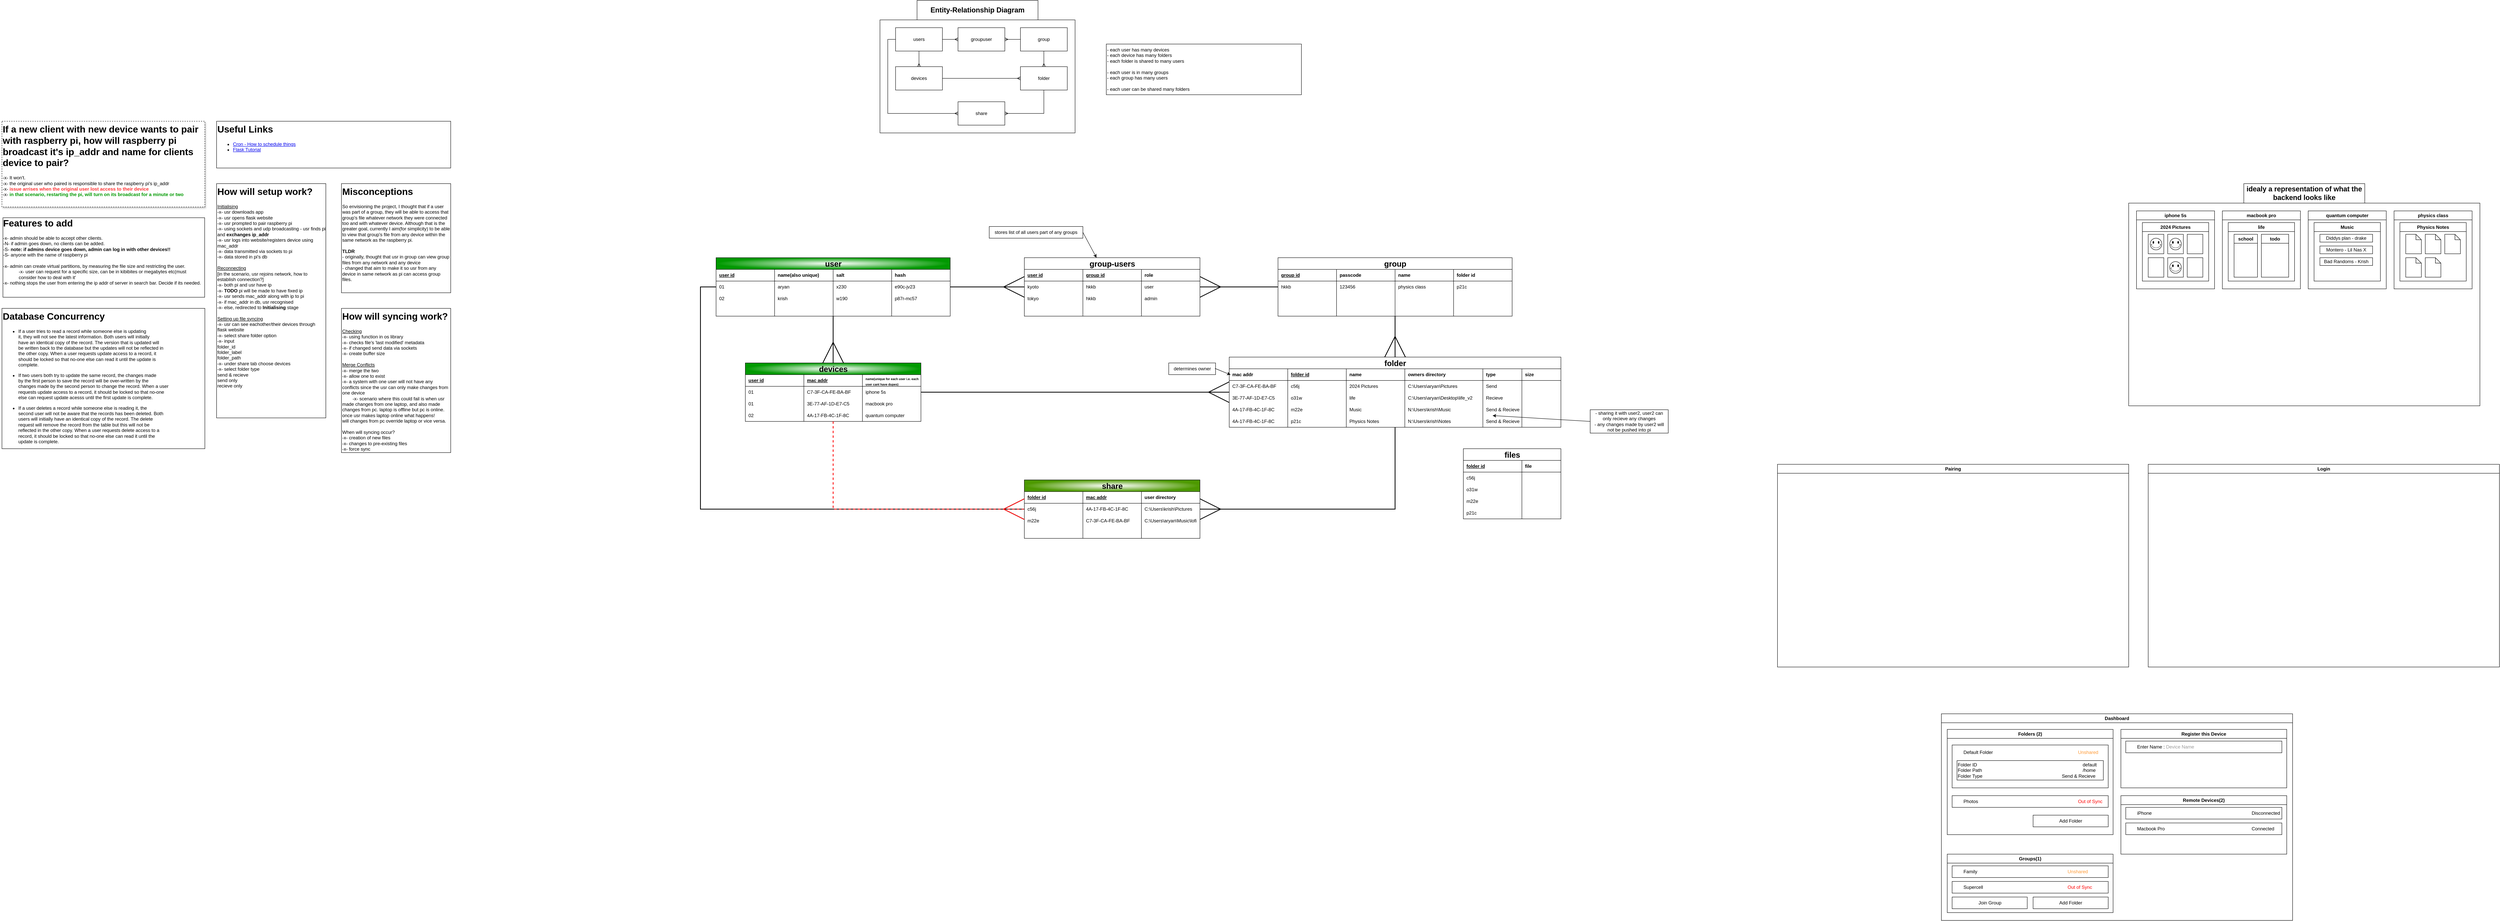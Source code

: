 <mxfile version="26.0.16">
  <diagram name="Page-1" id="ekimDS5NgHhW3DlAZh_F">
    <mxGraphModel dx="4085" dy="1394" grid="1" gridSize="10" guides="1" tooltips="1" connect="1" arrows="1" fold="1" page="0" pageScale="1" pageWidth="1169" pageHeight="827" background="none" math="0" shadow="0">
      <root>
        <mxCell id="0" />
        <mxCell id="1" parent="0" />
        <mxCell id="yCGKUtqAQL4sus2Y5JjS-1" style="edgeStyle=orthogonalEdgeStyle;rounded=0;orthogonalLoop=1;jettySize=auto;html=1;entryX=0.5;entryY=0;entryDx=0;entryDy=0;endArrow=ERmany;endFill=0;swimlaneLine=1;strokeColor=default;shadow=0;" parent="1" source="yCGKUtqAQL4sus2Y5JjS-3" target="yCGKUtqAQL4sus2Y5JjS-5" edge="1">
          <mxGeometry relative="1" as="geometry" />
        </mxCell>
        <mxCell id="yCGKUtqAQL4sus2Y5JjS-2" style="edgeStyle=orthogonalEdgeStyle;rounded=0;orthogonalLoop=1;jettySize=auto;html=1;exitX=0;exitY=0.5;exitDx=0;exitDy=0;entryX=0;entryY=0.5;entryDx=0;entryDy=0;endArrow=ERmany;endFill=0;swimlaneLine=1;strokeColor=default;shadow=0;" parent="1" source="yCGKUtqAQL4sus2Y5JjS-3" target="yCGKUtqAQL4sus2Y5JjS-11" edge="1">
          <mxGeometry relative="1" as="geometry" />
        </mxCell>
        <mxCell id="yCGKUtqAQL4sus2Y5JjS-3" value="users" style="rounded=0;whiteSpace=wrap;html=1;swimlaneLine=1;strokeColor=default;shadow=0;" parent="1" vertex="1">
          <mxGeometry x="100" y="-200" width="120" height="60" as="geometry" />
        </mxCell>
        <mxCell id="yCGKUtqAQL4sus2Y5JjS-4" style="edgeStyle=orthogonalEdgeStyle;rounded=0;orthogonalLoop=1;jettySize=auto;html=1;entryX=0;entryY=0.5;entryDx=0;entryDy=0;endArrow=ERmany;endFill=0;swimlaneLine=1;strokeColor=default;shadow=0;" parent="1" source="yCGKUtqAQL4sus2Y5JjS-5" target="yCGKUtqAQL4sus2Y5JjS-10" edge="1">
          <mxGeometry relative="1" as="geometry" />
        </mxCell>
        <mxCell id="yCGKUtqAQL4sus2Y5JjS-5" value="devices" style="rounded=0;whiteSpace=wrap;html=1;swimlaneLine=1;strokeColor=default;shadow=0;" parent="1" vertex="1">
          <mxGeometry x="100" y="-100" width="120" height="60" as="geometry" />
        </mxCell>
        <mxCell id="yCGKUtqAQL4sus2Y5JjS-6" value="groupuser" style="rounded=0;whiteSpace=wrap;html=1;swimlaneLine=1;strokeColor=default;shadow=0;" parent="1" vertex="1">
          <mxGeometry x="260" y="-200" width="120" height="60" as="geometry" />
        </mxCell>
        <mxCell id="yCGKUtqAQL4sus2Y5JjS-7" style="edgeStyle=orthogonalEdgeStyle;rounded=0;orthogonalLoop=1;jettySize=auto;html=1;entryX=0.5;entryY=0;entryDx=0;entryDy=0;endArrow=ERmany;endFill=0;swimlaneLine=1;strokeColor=default;shadow=0;" parent="1" source="yCGKUtqAQL4sus2Y5JjS-8" target="yCGKUtqAQL4sus2Y5JjS-10" edge="1">
          <mxGeometry relative="1" as="geometry" />
        </mxCell>
        <mxCell id="yCGKUtqAQL4sus2Y5JjS-8" value="group" style="rounded=0;whiteSpace=wrap;html=1;swimlaneLine=1;strokeColor=default;shadow=0;" parent="1" vertex="1">
          <mxGeometry x="420" y="-200" width="120" height="60" as="geometry" />
        </mxCell>
        <mxCell id="yCGKUtqAQL4sus2Y5JjS-9" style="edgeStyle=orthogonalEdgeStyle;rounded=0;orthogonalLoop=1;jettySize=auto;html=1;entryX=1;entryY=0.5;entryDx=0;entryDy=0;endArrow=ERmany;endFill=0;swimlaneLine=1;strokeColor=default;shadow=0;" parent="1" source="yCGKUtqAQL4sus2Y5JjS-10" target="yCGKUtqAQL4sus2Y5JjS-11" edge="1">
          <mxGeometry relative="1" as="geometry">
            <Array as="points">
              <mxPoint x="480" y="20" />
            </Array>
          </mxGeometry>
        </mxCell>
        <mxCell id="yCGKUtqAQL4sus2Y5JjS-10" value="folder" style="rounded=0;whiteSpace=wrap;html=1;swimlaneLine=1;strokeColor=default;shadow=0;" parent="1" vertex="1">
          <mxGeometry x="420" y="-100" width="120" height="60" as="geometry" />
        </mxCell>
        <mxCell id="yCGKUtqAQL4sus2Y5JjS-11" value="share" style="rounded=0;whiteSpace=wrap;html=1;swimlaneLine=1;strokeColor=default;shadow=0;" parent="1" vertex="1">
          <mxGeometry x="260" y="-10" width="120" height="60" as="geometry" />
        </mxCell>
        <mxCell id="yCGKUtqAQL4sus2Y5JjS-12" value="" style="edgeStyle=entityRelationEdgeStyle;fontSize=12;html=1;endArrow=ERmany;rounded=0;exitX=1;exitY=0.5;exitDx=0;exitDy=0;entryX=0;entryY=0.5;entryDx=0;entryDy=0;swimlaneLine=1;strokeColor=default;shadow=0;" parent="1" source="yCGKUtqAQL4sus2Y5JjS-3" target="yCGKUtqAQL4sus2Y5JjS-6" edge="1">
          <mxGeometry width="100" height="100" relative="1" as="geometry">
            <mxPoint x="275" y="-60" as="sourcePoint" />
            <mxPoint x="375" y="-160" as="targetPoint" />
            <Array as="points">
              <mxPoint x="220" y="-170" />
            </Array>
          </mxGeometry>
        </mxCell>
        <mxCell id="yCGKUtqAQL4sus2Y5JjS-13" value="" style="edgeStyle=entityRelationEdgeStyle;fontSize=12;html=1;endArrow=ERmany;rounded=0;strokeColor=default;curved=0;shadow=0;flowAnimation=0;jumpStyle=none;comic=0;entryX=1;entryY=0.5;entryDx=0;entryDy=0;swimlaneLine=1;" parent="1" source="yCGKUtqAQL4sus2Y5JjS-8" target="yCGKUtqAQL4sus2Y5JjS-6" edge="1">
          <mxGeometry width="100" height="100" relative="1" as="geometry">
            <mxPoint x="150" y="-30" as="sourcePoint" />
            <mxPoint x="50" y="70" as="targetPoint" />
          </mxGeometry>
        </mxCell>
        <mxCell id="yCGKUtqAQL4sus2Y5JjS-14" value="" style="rounded=0;whiteSpace=wrap;html=1;fillColor=none;swimlaneLine=1;strokeColor=default;shadow=0;" parent="1" vertex="1">
          <mxGeometry x="60" y="-220" width="500" height="290" as="geometry" />
        </mxCell>
        <mxCell id="yCGKUtqAQL4sus2Y5JjS-15" value="&lt;div align=&quot;left&quot;&gt;- each user has many devices&lt;/div&gt;&lt;div align=&quot;left&quot;&gt;- each device has many folders&lt;/div&gt;&lt;div align=&quot;left&quot;&gt;- each folder is shared to many users&lt;/div&gt;&lt;div align=&quot;left&quot;&gt;&lt;br&gt;&lt;/div&gt;&lt;div align=&quot;left&quot;&gt;- each user is in many groups&lt;/div&gt;&lt;div align=&quot;left&quot;&gt;- each group has many users&lt;/div&gt;&lt;div align=&quot;left&quot;&gt;&lt;br&gt;&lt;/div&gt;&lt;div align=&quot;left&quot;&gt;- each user can be shared many folders&lt;br&gt;&lt;/div&gt;" style="text;html=1;align=left;verticalAlign=middle;whiteSpace=wrap;rounded=0;swimlaneLine=1;strokeColor=default;shadow=0;" parent="1" vertex="1">
          <mxGeometry x="640" y="-158" width="500" height="130" as="geometry" />
        </mxCell>
        <mxCell id="MbVPeow9jD_4vrdPA5OP-10" style="edgeStyle=none;curved=1;rounded=0;orthogonalLoop=1;jettySize=auto;html=1;entryX=0.5;entryY=0;entryDx=0;entryDy=0;fontSize=12;startSize=8;endSize=50;endArrow=ERmany;endFill=0;strokeWidth=2;" parent="1" source="yCGKUtqAQL4sus2Y5JjS-16" target="yCGKUtqAQL4sus2Y5JjS-37" edge="1">
          <mxGeometry relative="1" as="geometry" />
        </mxCell>
        <mxCell id="yCGKUtqAQL4sus2Y5JjS-16" value="&lt;font style=&quot;font-size: 20px;&quot;&gt;user&lt;/font&gt;" style="shape=table;startSize=30;container=1;collapsible=1;childLayout=tableLayout;fixedRows=1;rowLines=0;fontStyle=1;align=center;resizeLast=1;html=1;rounded=0;swimlaneLine=1;strokeColor=default;shadow=0;swimlaneFillColor=none;gradientColor=#009900;gradientDirection=radial;" parent="1" vertex="1">
          <mxGeometry x="-360" y="390" width="600" height="150" as="geometry" />
        </mxCell>
        <mxCell id="yCGKUtqAQL4sus2Y5JjS-17" value="" style="shape=tableRow;horizontal=0;startSize=0;swimlaneHead=0;swimlaneBody=0;fillColor=none;collapsible=0;dropTarget=0;points=[[0,0.5],[1,0.5]];portConstraint=eastwest;top=0;left=0;right=0;bottom=1;rounded=0;fontStyle=0;swimlaneLine=1;strokeColor=default;shadow=0;" parent="yCGKUtqAQL4sus2Y5JjS-16" vertex="1">
          <mxGeometry y="30" width="600" height="30" as="geometry" />
        </mxCell>
        <mxCell id="yCGKUtqAQL4sus2Y5JjS-18" value="&lt;u&gt;&lt;span&gt;user id&lt;/span&gt;&lt;/u&gt;" style="shape=partialRectangle;connectable=0;fillColor=none;top=0;left=0;bottom=0;right=0;align=left;spacingLeft=6;fontStyle=1;overflow=hidden;whiteSpace=wrap;html=1;rounded=0;swimlaneLine=1;strokeColor=default;shadow=0;" parent="yCGKUtqAQL4sus2Y5JjS-17" vertex="1">
          <mxGeometry width="150" height="30" as="geometry">
            <mxRectangle width="150" height="30" as="alternateBounds" />
          </mxGeometry>
        </mxCell>
        <mxCell id="yCGKUtqAQL4sus2Y5JjS-19" value="name(also unique)" style="shape=partialRectangle;connectable=0;fillColor=none;top=0;left=0;bottom=0;right=0;align=left;spacingLeft=6;fontStyle=1;overflow=hidden;whiteSpace=wrap;html=1;rounded=0;swimlaneLine=1;strokeColor=default;shadow=0;" parent="yCGKUtqAQL4sus2Y5JjS-17" vertex="1">
          <mxGeometry x="150" width="150" height="30" as="geometry">
            <mxRectangle width="150" height="30" as="alternateBounds" />
          </mxGeometry>
        </mxCell>
        <mxCell id="yCGKUtqAQL4sus2Y5JjS-20" value="salt" style="shape=partialRectangle;connectable=0;fillColor=none;top=0;left=0;bottom=0;right=0;align=left;spacingLeft=6;fontStyle=1;overflow=hidden;whiteSpace=wrap;html=1;rounded=0;swimlaneLine=1;strokeColor=default;shadow=0;" parent="yCGKUtqAQL4sus2Y5JjS-17" vertex="1">
          <mxGeometry x="300" width="150" height="30" as="geometry">
            <mxRectangle width="150" height="30" as="alternateBounds" />
          </mxGeometry>
        </mxCell>
        <mxCell id="yCGKUtqAQL4sus2Y5JjS-21" value="hash" style="shape=partialRectangle;connectable=0;fillColor=none;top=0;left=0;bottom=0;right=0;align=left;spacingLeft=6;fontStyle=1;overflow=hidden;whiteSpace=wrap;html=1;rounded=0;swimlaneLine=1;strokeColor=default;shadow=0;" parent="yCGKUtqAQL4sus2Y5JjS-17" vertex="1">
          <mxGeometry x="450" width="150" height="30" as="geometry">
            <mxRectangle width="150" height="30" as="alternateBounds" />
          </mxGeometry>
        </mxCell>
        <mxCell id="yCGKUtqAQL4sus2Y5JjS-22" value="" style="shape=tableRow;horizontal=0;startSize=0;swimlaneHead=0;swimlaneBody=0;fillColor=none;collapsible=0;dropTarget=0;points=[[0,0.5],[1,0.5]];portConstraint=eastwest;top=0;left=0;right=0;bottom=0;rounded=0;fontStyle=0;swimlaneLine=1;strokeColor=default;shadow=0;" parent="yCGKUtqAQL4sus2Y5JjS-16" vertex="1">
          <mxGeometry y="60" width="600" height="30" as="geometry" />
        </mxCell>
        <mxCell id="yCGKUtqAQL4sus2Y5JjS-23" value="01" style="shape=partialRectangle;connectable=0;fillColor=none;top=0;left=0;bottom=0;right=0;align=left;spacingLeft=6;overflow=hidden;whiteSpace=wrap;html=1;rounded=0;fontStyle=0;swimlaneLine=1;strokeColor=default;shadow=0;" parent="yCGKUtqAQL4sus2Y5JjS-22" vertex="1">
          <mxGeometry width="150" height="30" as="geometry">
            <mxRectangle width="150" height="30" as="alternateBounds" />
          </mxGeometry>
        </mxCell>
        <mxCell id="yCGKUtqAQL4sus2Y5JjS-24" value="aryan" style="shape=partialRectangle;connectable=0;fillColor=none;top=0;left=0;bottom=0;right=0;align=left;spacingLeft=6;overflow=hidden;whiteSpace=wrap;html=1;rounded=0;fontStyle=0;swimlaneLine=1;strokeColor=default;shadow=0;" parent="yCGKUtqAQL4sus2Y5JjS-22" vertex="1">
          <mxGeometry x="150" width="150" height="30" as="geometry">
            <mxRectangle width="150" height="30" as="alternateBounds" />
          </mxGeometry>
        </mxCell>
        <mxCell id="yCGKUtqAQL4sus2Y5JjS-25" value="x230" style="shape=partialRectangle;connectable=0;fillColor=none;top=0;left=0;bottom=0;right=0;align=left;spacingLeft=6;overflow=hidden;whiteSpace=wrap;html=1;rounded=0;fontStyle=0;swimlaneLine=1;strokeColor=default;shadow=0;" parent="yCGKUtqAQL4sus2Y5JjS-22" vertex="1">
          <mxGeometry x="300" width="150" height="30" as="geometry">
            <mxRectangle width="150" height="30" as="alternateBounds" />
          </mxGeometry>
        </mxCell>
        <mxCell id="yCGKUtqAQL4sus2Y5JjS-26" value="e90c-jv23" style="shape=partialRectangle;connectable=0;fillColor=none;top=0;left=0;bottom=0;right=0;align=left;spacingLeft=6;overflow=hidden;whiteSpace=wrap;html=1;rounded=0;fontStyle=0;swimlaneLine=1;strokeColor=default;shadow=0;" parent="yCGKUtqAQL4sus2Y5JjS-22" vertex="1">
          <mxGeometry x="450" width="150" height="30" as="geometry">
            <mxRectangle width="150" height="30" as="alternateBounds" />
          </mxGeometry>
        </mxCell>
        <mxCell id="yCGKUtqAQL4sus2Y5JjS-27" value="" style="shape=tableRow;horizontal=0;startSize=0;swimlaneHead=0;swimlaneBody=0;fillColor=none;collapsible=0;dropTarget=0;points=[[0,0.5],[1,0.5]];portConstraint=eastwest;top=0;left=0;right=0;bottom=0;rounded=0;fontStyle=0;swimlaneLine=1;strokeColor=default;shadow=0;" parent="yCGKUtqAQL4sus2Y5JjS-16" vertex="1">
          <mxGeometry y="90" width="600" height="30" as="geometry" />
        </mxCell>
        <mxCell id="yCGKUtqAQL4sus2Y5JjS-28" value="02" style="shape=partialRectangle;connectable=0;fillColor=none;top=0;left=0;bottom=0;right=0;align=left;spacingLeft=6;overflow=hidden;whiteSpace=wrap;html=1;rounded=0;fontStyle=0;swimlaneLine=1;strokeColor=default;shadow=0;" parent="yCGKUtqAQL4sus2Y5JjS-27" vertex="1">
          <mxGeometry width="150" height="30" as="geometry">
            <mxRectangle width="150" height="30" as="alternateBounds" />
          </mxGeometry>
        </mxCell>
        <mxCell id="yCGKUtqAQL4sus2Y5JjS-29" value="krish" style="shape=partialRectangle;connectable=0;fillColor=none;top=0;left=0;bottom=0;right=0;align=left;spacingLeft=6;overflow=hidden;whiteSpace=wrap;html=1;rounded=0;fontStyle=0;swimlaneLine=1;strokeColor=default;shadow=0;" parent="yCGKUtqAQL4sus2Y5JjS-27" vertex="1">
          <mxGeometry x="150" width="150" height="30" as="geometry">
            <mxRectangle width="150" height="30" as="alternateBounds" />
          </mxGeometry>
        </mxCell>
        <mxCell id="yCGKUtqAQL4sus2Y5JjS-30" value="w190" style="shape=partialRectangle;connectable=0;fillColor=none;top=0;left=0;bottom=0;right=0;align=left;spacingLeft=6;overflow=hidden;whiteSpace=wrap;html=1;rounded=0;fontStyle=0;swimlaneLine=1;strokeColor=default;shadow=0;" parent="yCGKUtqAQL4sus2Y5JjS-27" vertex="1">
          <mxGeometry x="300" width="150" height="30" as="geometry">
            <mxRectangle width="150" height="30" as="alternateBounds" />
          </mxGeometry>
        </mxCell>
        <mxCell id="yCGKUtqAQL4sus2Y5JjS-31" value="p87r-mc57" style="shape=partialRectangle;connectable=0;fillColor=none;top=0;left=0;bottom=0;right=0;align=left;spacingLeft=6;overflow=hidden;whiteSpace=wrap;html=1;rounded=0;fontStyle=0;swimlaneLine=1;strokeColor=default;shadow=0;" parent="yCGKUtqAQL4sus2Y5JjS-27" vertex="1">
          <mxGeometry x="450" width="150" height="30" as="geometry">
            <mxRectangle width="150" height="30" as="alternateBounds" />
          </mxGeometry>
        </mxCell>
        <mxCell id="yCGKUtqAQL4sus2Y5JjS-32" value="" style="shape=tableRow;horizontal=0;startSize=0;swimlaneHead=0;swimlaneBody=0;fillColor=none;collapsible=0;dropTarget=0;points=[[0,0.5],[1,0.5]];portConstraint=eastwest;top=0;left=0;right=0;bottom=0;rounded=0;fontStyle=0;swimlaneLine=1;strokeColor=default;shadow=0;" parent="yCGKUtqAQL4sus2Y5JjS-16" vertex="1">
          <mxGeometry y="120" width="600" height="30" as="geometry" />
        </mxCell>
        <mxCell id="yCGKUtqAQL4sus2Y5JjS-33" style="shape=partialRectangle;connectable=0;fillColor=none;top=0;left=0;bottom=0;right=0;align=left;spacingLeft=6;overflow=hidden;whiteSpace=wrap;html=1;rounded=0;fontStyle=0;swimlaneLine=1;strokeColor=default;shadow=0;" parent="yCGKUtqAQL4sus2Y5JjS-32" vertex="1">
          <mxGeometry width="150" height="30" as="geometry">
            <mxRectangle width="150" height="30" as="alternateBounds" />
          </mxGeometry>
        </mxCell>
        <mxCell id="yCGKUtqAQL4sus2Y5JjS-34" style="shape=partialRectangle;connectable=0;fillColor=none;top=0;left=0;bottom=0;right=0;align=left;spacingLeft=6;overflow=hidden;whiteSpace=wrap;html=1;rounded=0;fontStyle=0;swimlaneLine=1;strokeColor=default;shadow=0;" parent="yCGKUtqAQL4sus2Y5JjS-32" vertex="1">
          <mxGeometry x="150" width="150" height="30" as="geometry">
            <mxRectangle width="150" height="30" as="alternateBounds" />
          </mxGeometry>
        </mxCell>
        <mxCell id="yCGKUtqAQL4sus2Y5JjS-35" style="shape=partialRectangle;connectable=0;fillColor=none;top=0;left=0;bottom=0;right=0;align=left;spacingLeft=6;overflow=hidden;whiteSpace=wrap;html=1;rounded=0;fontStyle=0;swimlaneLine=1;strokeColor=default;shadow=0;" parent="yCGKUtqAQL4sus2Y5JjS-32" vertex="1">
          <mxGeometry x="300" width="150" height="30" as="geometry">
            <mxRectangle width="150" height="30" as="alternateBounds" />
          </mxGeometry>
        </mxCell>
        <mxCell id="yCGKUtqAQL4sus2Y5JjS-36" style="shape=partialRectangle;connectable=0;fillColor=none;top=0;left=0;bottom=0;right=0;align=left;spacingLeft=6;overflow=hidden;whiteSpace=wrap;html=1;rounded=0;fontStyle=0;swimlaneLine=1;strokeColor=default;shadow=0;" parent="yCGKUtqAQL4sus2Y5JjS-32" vertex="1">
          <mxGeometry x="450" width="150" height="30" as="geometry">
            <mxRectangle width="150" height="30" as="alternateBounds" />
          </mxGeometry>
        </mxCell>
        <mxCell id="yCGKUtqAQL4sus2Y5JjS-37" value="&lt;font style=&quot;font-size: 20px; color: rgb(0, 0, 0);&quot;&gt;devices&lt;/font&gt;" style="shape=table;startSize=30;container=1;collapsible=1;childLayout=tableLayout;fixedRows=1;rowLines=0;fontStyle=1;align=center;resizeLast=1;html=1;rounded=0;swimlaneLine=1;shadow=0;gradientColor=#009900;gradientDirection=radial;" parent="1" vertex="1">
          <mxGeometry x="-285" y="660" width="450" height="150" as="geometry" />
        </mxCell>
        <mxCell id="yCGKUtqAQL4sus2Y5JjS-38" value="" style="shape=tableRow;horizontal=0;startSize=0;swimlaneHead=0;swimlaneBody=0;fillColor=none;collapsible=0;dropTarget=0;points=[[0,0.5],[1,0.5]];portConstraint=eastwest;top=0;left=0;right=0;bottom=1;rounded=0;fontStyle=0;swimlaneLine=1;strokeColor=default;shadow=0;" parent="yCGKUtqAQL4sus2Y5JjS-37" vertex="1">
          <mxGeometry y="30" width="450" height="30" as="geometry" />
        </mxCell>
        <mxCell id="yCGKUtqAQL4sus2Y5JjS-39" value="&lt;u&gt;user id&lt;/u&gt;" style="shape=partialRectangle;connectable=0;fillColor=none;top=0;left=0;bottom=0;right=0;align=left;spacingLeft=6;fontStyle=1;overflow=hidden;whiteSpace=wrap;html=1;rounded=0;swimlaneLine=1;strokeColor=default;shadow=0;" parent="yCGKUtqAQL4sus2Y5JjS-38" vertex="1">
          <mxGeometry width="150" height="30" as="geometry">
            <mxRectangle width="150" height="30" as="alternateBounds" />
          </mxGeometry>
        </mxCell>
        <mxCell id="yCGKUtqAQL4sus2Y5JjS-40" value="&lt;u&gt;mac addr&lt;/u&gt;" style="shape=partialRectangle;connectable=0;fillColor=none;top=0;left=0;bottom=0;right=0;align=left;spacingLeft=6;fontStyle=1;overflow=hidden;whiteSpace=wrap;html=1;rounded=0;swimlaneLine=1;strokeColor=default;shadow=0;" parent="yCGKUtqAQL4sus2Y5JjS-38" vertex="1">
          <mxGeometry x="150" width="150" height="30" as="geometry">
            <mxRectangle width="150" height="30" as="alternateBounds" />
          </mxGeometry>
        </mxCell>
        <mxCell id="yCGKUtqAQL4sus2Y5JjS-120" value="&lt;font style=&quot;font-size: 8px;&quot;&gt;name(unique for each user i.e. each user cant have dupes)&lt;/font&gt;" style="shape=partialRectangle;connectable=0;fillColor=none;top=0;left=0;bottom=0;right=0;align=left;spacingLeft=6;fontStyle=1;overflow=hidden;whiteSpace=wrap;html=1;rounded=0;swimlaneLine=1;strokeColor=default;shadow=0;" parent="yCGKUtqAQL4sus2Y5JjS-38" vertex="1">
          <mxGeometry x="300" width="150" height="30" as="geometry">
            <mxRectangle width="150" height="30" as="alternateBounds" />
          </mxGeometry>
        </mxCell>
        <mxCell id="yCGKUtqAQL4sus2Y5JjS-41" value="" style="shape=tableRow;horizontal=0;startSize=0;swimlaneHead=0;swimlaneBody=0;fillColor=none;collapsible=0;dropTarget=0;points=[[0,0.5],[1,0.5]];portConstraint=eastwest;top=0;left=0;right=0;bottom=0;rounded=0;fontStyle=0;swimlaneLine=1;strokeColor=default;shadow=0;" parent="yCGKUtqAQL4sus2Y5JjS-37" vertex="1">
          <mxGeometry y="60" width="450" height="30" as="geometry" />
        </mxCell>
        <mxCell id="yCGKUtqAQL4sus2Y5JjS-42" value="01" style="shape=partialRectangle;connectable=0;fillColor=none;top=0;left=0;bottom=0;right=0;align=left;spacingLeft=6;overflow=hidden;whiteSpace=wrap;html=1;rounded=0;fontStyle=0;swimlaneLine=1;strokeColor=default;shadow=0;" parent="yCGKUtqAQL4sus2Y5JjS-41" vertex="1">
          <mxGeometry width="150" height="30" as="geometry">
            <mxRectangle width="150" height="30" as="alternateBounds" />
          </mxGeometry>
        </mxCell>
        <mxCell id="yCGKUtqAQL4sus2Y5JjS-43" value="C7-3F-CA-FE-BA-BF" style="shape=partialRectangle;connectable=0;fillColor=none;top=0;left=0;bottom=0;right=0;align=left;spacingLeft=6;overflow=hidden;whiteSpace=wrap;html=1;rounded=0;fontStyle=0;swimlaneLine=1;strokeColor=default;shadow=0;" parent="yCGKUtqAQL4sus2Y5JjS-41" vertex="1">
          <mxGeometry x="150" width="150" height="30" as="geometry">
            <mxRectangle width="150" height="30" as="alternateBounds" />
          </mxGeometry>
        </mxCell>
        <mxCell id="yCGKUtqAQL4sus2Y5JjS-121" value="iphone 5s" style="shape=partialRectangle;connectable=0;fillColor=none;top=0;left=0;bottom=0;right=0;align=left;spacingLeft=6;overflow=hidden;whiteSpace=wrap;html=1;rounded=0;fontStyle=0;swimlaneLine=1;strokeColor=default;shadow=0;" parent="yCGKUtqAQL4sus2Y5JjS-41" vertex="1">
          <mxGeometry x="300" width="150" height="30" as="geometry">
            <mxRectangle width="150" height="30" as="alternateBounds" />
          </mxGeometry>
        </mxCell>
        <mxCell id="yCGKUtqAQL4sus2Y5JjS-44" value="" style="shape=tableRow;horizontal=0;startSize=0;swimlaneHead=0;swimlaneBody=0;fillColor=none;collapsible=0;dropTarget=0;points=[[0,0.5],[1,0.5]];portConstraint=eastwest;top=0;left=0;right=0;bottom=0;rounded=0;fontStyle=0;swimlaneLine=1;strokeColor=default;shadow=0;" parent="yCGKUtqAQL4sus2Y5JjS-37" vertex="1">
          <mxGeometry y="90" width="450" height="30" as="geometry" />
        </mxCell>
        <mxCell id="yCGKUtqAQL4sus2Y5JjS-45" value="01&lt;span style=&quot;white-space: pre;&quot;&gt;&#x9;&lt;/span&gt;" style="shape=partialRectangle;connectable=0;fillColor=none;top=0;left=0;bottom=0;right=0;align=left;spacingLeft=6;overflow=hidden;whiteSpace=wrap;html=1;rounded=0;fontStyle=0;swimlaneLine=1;strokeColor=default;shadow=0;" parent="yCGKUtqAQL4sus2Y5JjS-44" vertex="1">
          <mxGeometry width="150" height="30" as="geometry">
            <mxRectangle width="150" height="30" as="alternateBounds" />
          </mxGeometry>
        </mxCell>
        <mxCell id="yCGKUtqAQL4sus2Y5JjS-46" value="3E-77-AF-1D-E7-C5" style="shape=partialRectangle;connectable=0;fillColor=none;top=0;left=0;bottom=0;right=0;align=left;spacingLeft=6;overflow=hidden;whiteSpace=wrap;html=1;rounded=0;fontStyle=0;swimlaneLine=1;strokeColor=default;shadow=0;" parent="yCGKUtqAQL4sus2Y5JjS-44" vertex="1">
          <mxGeometry x="150" width="150" height="30" as="geometry">
            <mxRectangle width="150" height="30" as="alternateBounds" />
          </mxGeometry>
        </mxCell>
        <mxCell id="yCGKUtqAQL4sus2Y5JjS-122" value="macbook pro" style="shape=partialRectangle;connectable=0;fillColor=none;top=0;left=0;bottom=0;right=0;align=left;spacingLeft=6;overflow=hidden;whiteSpace=wrap;html=1;rounded=0;fontStyle=0;swimlaneLine=1;strokeColor=default;shadow=0;" parent="yCGKUtqAQL4sus2Y5JjS-44" vertex="1">
          <mxGeometry x="300" width="150" height="30" as="geometry">
            <mxRectangle width="150" height="30" as="alternateBounds" />
          </mxGeometry>
        </mxCell>
        <mxCell id="yCGKUtqAQL4sus2Y5JjS-47" value="" style="shape=tableRow;horizontal=0;startSize=0;swimlaneHead=0;swimlaneBody=0;fillColor=none;collapsible=0;dropTarget=0;points=[[0,0.5],[1,0.5]];portConstraint=eastwest;top=0;left=0;right=0;bottom=0;rounded=0;fontStyle=0;swimlaneLine=1;strokeColor=default;shadow=0;" parent="yCGKUtqAQL4sus2Y5JjS-37" vertex="1">
          <mxGeometry y="120" width="450" height="30" as="geometry" />
        </mxCell>
        <mxCell id="yCGKUtqAQL4sus2Y5JjS-48" value="02" style="shape=partialRectangle;connectable=0;fillColor=none;top=0;left=0;bottom=0;right=0;align=left;spacingLeft=6;overflow=hidden;whiteSpace=wrap;html=1;rounded=0;fontStyle=0;swimlaneLine=1;strokeColor=default;shadow=0;" parent="yCGKUtqAQL4sus2Y5JjS-47" vertex="1">
          <mxGeometry width="150" height="30" as="geometry">
            <mxRectangle width="150" height="30" as="alternateBounds" />
          </mxGeometry>
        </mxCell>
        <mxCell id="yCGKUtqAQL4sus2Y5JjS-49" value="4A-17-FB-4C-1F-8C" style="shape=partialRectangle;connectable=0;fillColor=none;top=0;left=0;bottom=0;right=0;align=left;spacingLeft=6;overflow=hidden;whiteSpace=wrap;html=1;rounded=0;fontStyle=0;swimlaneLine=1;strokeColor=default;shadow=0;" parent="yCGKUtqAQL4sus2Y5JjS-47" vertex="1">
          <mxGeometry x="150" width="150" height="30" as="geometry">
            <mxRectangle width="150" height="30" as="alternateBounds" />
          </mxGeometry>
        </mxCell>
        <mxCell id="yCGKUtqAQL4sus2Y5JjS-123" value="quantum computer" style="shape=partialRectangle;connectable=0;fillColor=none;top=0;left=0;bottom=0;right=0;align=left;spacingLeft=6;overflow=hidden;whiteSpace=wrap;html=1;rounded=0;fontStyle=0;swimlaneLine=1;strokeColor=default;shadow=0;" parent="yCGKUtqAQL4sus2Y5JjS-47" vertex="1">
          <mxGeometry x="300" width="150" height="30" as="geometry">
            <mxRectangle width="150" height="30" as="alternateBounds" />
          </mxGeometry>
        </mxCell>
        <mxCell id="MbVPeow9jD_4vrdPA5OP-9" style="edgeStyle=none;curved=0;rounded=0;orthogonalLoop=1;jettySize=auto;html=1;entryX=1;entryY=0.5;entryDx=0;entryDy=0;fontSize=12;startSize=8;endSize=50;endArrow=ERmany;endFill=0;strokeWidth=2;" parent="1" source="yCGKUtqAQL4sus2Y5JjS-50" target="yCGKUtqAQL4sus2Y5JjS-72" edge="1">
          <mxGeometry relative="1" as="geometry">
            <Array as="points">
              <mxPoint x="1380" y="1035" />
            </Array>
          </mxGeometry>
        </mxCell>
        <mxCell id="MbVPeow9jD_4vrdPA5OP-13" style="edgeStyle=none;curved=1;rounded=0;orthogonalLoop=1;jettySize=auto;html=1;entryX=1;entryY=0.5;entryDx=0;entryDy=0;fontSize=12;startSize=50;endSize=8;startArrow=ERmany;startFill=0;endArrow=none;endFill=0;strokeWidth=2;" parent="1" source="yCGKUtqAQL4sus2Y5JjS-50" target="yCGKUtqAQL4sus2Y5JjS-41" edge="1">
          <mxGeometry relative="1" as="geometry" />
        </mxCell>
        <mxCell id="yCGKUtqAQL4sus2Y5JjS-50" value="&lt;font style=&quot;font-size: 20px;&quot;&gt;folder&lt;/font&gt;" style="shape=table;startSize=30;container=1;collapsible=1;childLayout=tableLayout;fixedRows=1;rowLines=0;fontStyle=1;align=center;resizeLast=1;html=1;rounded=0;swimlaneLine=1;strokeColor=default;shadow=0;" parent="1" vertex="1">
          <mxGeometry x="955" y="645" width="850.0" height="180" as="geometry" />
        </mxCell>
        <mxCell id="yCGKUtqAQL4sus2Y5JjS-51" value="" style="shape=tableRow;horizontal=0;startSize=0;swimlaneHead=0;swimlaneBody=0;fillColor=none;collapsible=0;dropTarget=0;points=[[0,0.5],[1,0.5]];portConstraint=eastwest;top=0;left=0;right=0;bottom=1;rounded=0;fontStyle=0;swimlaneLine=1;strokeColor=default;shadow=0;" parent="yCGKUtqAQL4sus2Y5JjS-50" vertex="1">
          <mxGeometry y="30" width="850.0" height="30" as="geometry" />
        </mxCell>
        <mxCell id="yCGKUtqAQL4sus2Y5JjS-124" value="mac addr" style="shape=partialRectangle;connectable=0;fillColor=none;top=0;left=0;bottom=0;right=0;align=left;spacingLeft=6;fontStyle=1;overflow=hidden;whiteSpace=wrap;html=1;rounded=0;swimlaneLine=1;strokeColor=default;shadow=0;" parent="yCGKUtqAQL4sus2Y5JjS-51" vertex="1">
          <mxGeometry width="150" height="30" as="geometry">
            <mxRectangle width="150" height="30" as="alternateBounds" />
          </mxGeometry>
        </mxCell>
        <mxCell id="yCGKUtqAQL4sus2Y5JjS-52" value="&lt;u&gt;folder id&lt;/u&gt;" style="shape=partialRectangle;connectable=0;fillColor=none;top=0;left=0;bottom=0;right=0;align=left;spacingLeft=6;fontStyle=1;overflow=hidden;whiteSpace=wrap;html=1;rounded=0;swimlaneLine=1;strokeColor=default;shadow=0;" parent="yCGKUtqAQL4sus2Y5JjS-51" vertex="1">
          <mxGeometry x="150" width="150" height="30" as="geometry">
            <mxRectangle width="150" height="30" as="alternateBounds" />
          </mxGeometry>
        </mxCell>
        <mxCell id="yCGKUtqAQL4sus2Y5JjS-158" value="name" style="shape=partialRectangle;connectable=0;fillColor=none;top=0;left=0;bottom=0;right=0;align=left;spacingLeft=6;fontStyle=1;overflow=hidden;whiteSpace=wrap;html=1;rounded=0;swimlaneLine=1;strokeColor=default;shadow=0;" parent="yCGKUtqAQL4sus2Y5JjS-51" vertex="1">
          <mxGeometry x="300" width="150" height="30" as="geometry">
            <mxRectangle width="150" height="30" as="alternateBounds" />
          </mxGeometry>
        </mxCell>
        <mxCell id="yCGKUtqAQL4sus2Y5JjS-53" value="owners directory" style="shape=partialRectangle;connectable=0;fillColor=none;top=0;left=0;bottom=0;right=0;align=left;spacingLeft=6;fontStyle=1;overflow=hidden;whiteSpace=wrap;html=1;rounded=0;swimlaneLine=1;strokeColor=default;shadow=0;" parent="yCGKUtqAQL4sus2Y5JjS-51" vertex="1">
          <mxGeometry x="450" width="200.0" height="30" as="geometry">
            <mxRectangle width="200.0" height="30" as="alternateBounds" />
          </mxGeometry>
        </mxCell>
        <mxCell id="yCGKUtqAQL4sus2Y5JjS-54" value="type" style="shape=partialRectangle;connectable=0;fillColor=none;top=0;left=0;bottom=0;right=0;align=left;spacingLeft=6;fontStyle=1;overflow=hidden;whiteSpace=wrap;html=1;rounded=0;swimlaneLine=1;strokeColor=default;shadow=0;" parent="yCGKUtqAQL4sus2Y5JjS-51" vertex="1">
          <mxGeometry x="650.0" width="100.0" height="30" as="geometry">
            <mxRectangle width="100.0" height="30" as="alternateBounds" />
          </mxGeometry>
        </mxCell>
        <mxCell id="x8dIpfl7mM12fi0Gu0mU-27" value="size" style="shape=partialRectangle;connectable=0;fillColor=none;top=0;left=0;bottom=0;right=0;align=left;spacingLeft=6;fontStyle=1;overflow=hidden;whiteSpace=wrap;html=1;rounded=0;swimlaneLine=1;strokeColor=default;shadow=0;" parent="yCGKUtqAQL4sus2Y5JjS-51" vertex="1">
          <mxGeometry x="750" width="100.0" height="30" as="geometry">
            <mxRectangle width="100.0" height="30" as="alternateBounds" />
          </mxGeometry>
        </mxCell>
        <mxCell id="yCGKUtqAQL4sus2Y5JjS-55" value="" style="shape=tableRow;horizontal=0;startSize=0;swimlaneHead=0;swimlaneBody=0;fillColor=none;collapsible=0;dropTarget=0;points=[[0,0.5],[1,0.5]];portConstraint=eastwest;top=0;left=0;right=0;bottom=0;rounded=0;fontStyle=0;swimlaneLine=1;strokeColor=default;shadow=0;" parent="yCGKUtqAQL4sus2Y5JjS-50" vertex="1">
          <mxGeometry y="60" width="850.0" height="30" as="geometry" />
        </mxCell>
        <mxCell id="yCGKUtqAQL4sus2Y5JjS-125" value="C7-3F-CA-FE-BA-BF" style="shape=partialRectangle;connectable=0;fillColor=none;top=0;left=0;bottom=0;right=0;align=left;spacingLeft=6;overflow=hidden;whiteSpace=wrap;html=1;rounded=0;fontStyle=0;swimlaneLine=1;strokeColor=default;shadow=0;" parent="yCGKUtqAQL4sus2Y5JjS-55" vertex="1">
          <mxGeometry width="150" height="30" as="geometry">
            <mxRectangle width="150" height="30" as="alternateBounds" />
          </mxGeometry>
        </mxCell>
        <mxCell id="yCGKUtqAQL4sus2Y5JjS-56" value="c56j" style="shape=partialRectangle;connectable=0;fillColor=none;top=0;left=0;bottom=0;right=0;align=left;spacingLeft=6;overflow=hidden;whiteSpace=wrap;html=1;rounded=0;fontStyle=0;swimlaneLine=1;strokeColor=default;shadow=0;" parent="yCGKUtqAQL4sus2Y5JjS-55" vertex="1">
          <mxGeometry x="150" width="150" height="30" as="geometry">
            <mxRectangle width="150" height="30" as="alternateBounds" />
          </mxGeometry>
        </mxCell>
        <mxCell id="yCGKUtqAQL4sus2Y5JjS-159" value="2024 Pictures" style="shape=partialRectangle;connectable=0;fillColor=none;top=0;left=0;bottom=0;right=0;align=left;spacingLeft=6;overflow=hidden;whiteSpace=wrap;html=1;rounded=0;fontStyle=0;swimlaneLine=1;strokeColor=default;shadow=0;" parent="yCGKUtqAQL4sus2Y5JjS-55" vertex="1">
          <mxGeometry x="300" width="150" height="30" as="geometry">
            <mxRectangle width="150" height="30" as="alternateBounds" />
          </mxGeometry>
        </mxCell>
        <mxCell id="yCGKUtqAQL4sus2Y5JjS-57" value="C:\Users\aryan\Pictures" style="shape=partialRectangle;connectable=0;fillColor=none;top=0;left=0;bottom=0;right=0;align=left;spacingLeft=6;overflow=hidden;whiteSpace=wrap;html=1;rounded=0;fontStyle=0;swimlaneLine=1;strokeColor=default;shadow=0;" parent="yCGKUtqAQL4sus2Y5JjS-55" vertex="1">
          <mxGeometry x="450" width="200.0" height="30" as="geometry">
            <mxRectangle width="200.0" height="30" as="alternateBounds" />
          </mxGeometry>
        </mxCell>
        <mxCell id="yCGKUtqAQL4sus2Y5JjS-58" value="Send" style="shape=partialRectangle;connectable=0;fillColor=none;top=0;left=0;bottom=0;right=0;align=left;spacingLeft=6;overflow=hidden;whiteSpace=wrap;html=1;rounded=0;fontStyle=0;swimlaneLine=1;strokeColor=default;shadow=0;" parent="yCGKUtqAQL4sus2Y5JjS-55" vertex="1">
          <mxGeometry x="650.0" width="100.0" height="30" as="geometry">
            <mxRectangle width="100.0" height="30" as="alternateBounds" />
          </mxGeometry>
        </mxCell>
        <mxCell id="x8dIpfl7mM12fi0Gu0mU-28" style="shape=partialRectangle;connectable=0;fillColor=none;top=0;left=0;bottom=0;right=0;align=left;spacingLeft=6;overflow=hidden;whiteSpace=wrap;html=1;rounded=0;fontStyle=0;swimlaneLine=1;strokeColor=default;shadow=0;" parent="yCGKUtqAQL4sus2Y5JjS-55" vertex="1">
          <mxGeometry x="750" width="100.0" height="30" as="geometry">
            <mxRectangle width="100.0" height="30" as="alternateBounds" />
          </mxGeometry>
        </mxCell>
        <mxCell id="yCGKUtqAQL4sus2Y5JjS-59" value="" style="shape=tableRow;horizontal=0;startSize=0;swimlaneHead=0;swimlaneBody=0;fillColor=none;collapsible=0;dropTarget=0;points=[[0,0.5],[1,0.5]];portConstraint=eastwest;top=0;left=0;right=0;bottom=0;rounded=0;fontStyle=0;swimlaneLine=1;strokeColor=default;shadow=0;" parent="yCGKUtqAQL4sus2Y5JjS-50" vertex="1">
          <mxGeometry y="90" width="850.0" height="30" as="geometry" />
        </mxCell>
        <mxCell id="yCGKUtqAQL4sus2Y5JjS-126" value="3E-77-AF-1D-E7-C5" style="shape=partialRectangle;connectable=0;fillColor=none;top=0;left=0;bottom=0;right=0;align=left;spacingLeft=6;overflow=hidden;whiteSpace=wrap;html=1;rounded=0;fontStyle=0;swimlaneLine=1;strokeColor=default;shadow=0;" parent="yCGKUtqAQL4sus2Y5JjS-59" vertex="1">
          <mxGeometry width="150" height="30" as="geometry">
            <mxRectangle width="150" height="30" as="alternateBounds" />
          </mxGeometry>
        </mxCell>
        <mxCell id="yCGKUtqAQL4sus2Y5JjS-60" value="o31w" style="shape=partialRectangle;connectable=0;fillColor=none;top=0;left=0;bottom=0;right=0;align=left;spacingLeft=6;overflow=hidden;whiteSpace=wrap;html=1;rounded=0;fontStyle=0;swimlaneLine=1;strokeColor=default;shadow=0;" parent="yCGKUtqAQL4sus2Y5JjS-59" vertex="1">
          <mxGeometry x="150" width="150" height="30" as="geometry">
            <mxRectangle width="150" height="30" as="alternateBounds" />
          </mxGeometry>
        </mxCell>
        <mxCell id="yCGKUtqAQL4sus2Y5JjS-160" value="life" style="shape=partialRectangle;connectable=0;fillColor=none;top=0;left=0;bottom=0;right=0;align=left;spacingLeft=6;overflow=hidden;whiteSpace=wrap;html=1;rounded=0;fontStyle=0;swimlaneLine=1;strokeColor=default;shadow=0;" parent="yCGKUtqAQL4sus2Y5JjS-59" vertex="1">
          <mxGeometry x="300" width="150" height="30" as="geometry">
            <mxRectangle width="150" height="30" as="alternateBounds" />
          </mxGeometry>
        </mxCell>
        <mxCell id="yCGKUtqAQL4sus2Y5JjS-61" value="C:\Users\aryan\Desktop\life_v2" style="shape=partialRectangle;connectable=0;fillColor=none;top=0;left=0;bottom=0;right=0;align=left;spacingLeft=6;overflow=hidden;whiteSpace=wrap;html=1;rounded=0;fontStyle=0;swimlaneLine=1;strokeColor=default;shadow=0;" parent="yCGKUtqAQL4sus2Y5JjS-59" vertex="1">
          <mxGeometry x="450" width="200.0" height="30" as="geometry">
            <mxRectangle width="200.0" height="30" as="alternateBounds" />
          </mxGeometry>
        </mxCell>
        <mxCell id="yCGKUtqAQL4sus2Y5JjS-62" value="Recieve" style="shape=partialRectangle;connectable=0;fillColor=none;top=0;left=0;bottom=0;right=0;align=left;spacingLeft=6;overflow=hidden;whiteSpace=wrap;html=1;rounded=0;fontStyle=0;swimlaneLine=1;strokeColor=default;shadow=0;" parent="yCGKUtqAQL4sus2Y5JjS-59" vertex="1">
          <mxGeometry x="650.0" width="100.0" height="30" as="geometry">
            <mxRectangle width="100.0" height="30" as="alternateBounds" />
          </mxGeometry>
        </mxCell>
        <mxCell id="x8dIpfl7mM12fi0Gu0mU-29" style="shape=partialRectangle;connectable=0;fillColor=none;top=0;left=0;bottom=0;right=0;align=left;spacingLeft=6;overflow=hidden;whiteSpace=wrap;html=1;rounded=0;fontStyle=0;swimlaneLine=1;strokeColor=default;shadow=0;" parent="yCGKUtqAQL4sus2Y5JjS-59" vertex="1">
          <mxGeometry x="750" width="100.0" height="30" as="geometry">
            <mxRectangle width="100.0" height="30" as="alternateBounds" />
          </mxGeometry>
        </mxCell>
        <mxCell id="yCGKUtqAQL4sus2Y5JjS-63" value="" style="shape=tableRow;horizontal=0;startSize=0;swimlaneHead=0;swimlaneBody=0;fillColor=none;collapsible=0;dropTarget=0;points=[[0,0.5],[1,0.5]];portConstraint=eastwest;top=0;left=0;right=0;bottom=0;rounded=0;fontStyle=0;swimlaneLine=1;strokeColor=default;shadow=0;" parent="yCGKUtqAQL4sus2Y5JjS-50" vertex="1">
          <mxGeometry y="120" width="850.0" height="30" as="geometry" />
        </mxCell>
        <mxCell id="yCGKUtqAQL4sus2Y5JjS-127" value="4A-17-FB-4C-1F-8C" style="shape=partialRectangle;connectable=0;fillColor=none;top=0;left=0;bottom=0;right=0;align=left;spacingLeft=6;overflow=hidden;whiteSpace=wrap;html=1;rounded=0;fontStyle=0;swimlaneLine=1;strokeColor=default;shadow=0;" parent="yCGKUtqAQL4sus2Y5JjS-63" vertex="1">
          <mxGeometry width="150" height="30" as="geometry">
            <mxRectangle width="150" height="30" as="alternateBounds" />
          </mxGeometry>
        </mxCell>
        <mxCell id="yCGKUtqAQL4sus2Y5JjS-64" value="m22e" style="shape=partialRectangle;connectable=0;fillColor=none;top=0;left=0;bottom=0;right=0;align=left;spacingLeft=6;overflow=hidden;whiteSpace=wrap;html=1;rounded=0;fontStyle=0;swimlaneLine=1;strokeColor=default;shadow=0;" parent="yCGKUtqAQL4sus2Y5JjS-63" vertex="1">
          <mxGeometry x="150" width="150" height="30" as="geometry">
            <mxRectangle width="150" height="30" as="alternateBounds" />
          </mxGeometry>
        </mxCell>
        <mxCell id="yCGKUtqAQL4sus2Y5JjS-161" value="Music" style="shape=partialRectangle;connectable=0;fillColor=none;top=0;left=0;bottom=0;right=0;align=left;spacingLeft=6;overflow=hidden;whiteSpace=wrap;html=1;rounded=0;fontStyle=0;swimlaneLine=1;strokeColor=default;shadow=0;" parent="yCGKUtqAQL4sus2Y5JjS-63" vertex="1">
          <mxGeometry x="300" width="150" height="30" as="geometry">
            <mxRectangle width="150" height="30" as="alternateBounds" />
          </mxGeometry>
        </mxCell>
        <mxCell id="yCGKUtqAQL4sus2Y5JjS-65" value="N:\Users\krish\Music" style="shape=partialRectangle;connectable=0;fillColor=none;top=0;left=0;bottom=0;right=0;align=left;spacingLeft=6;overflow=hidden;whiteSpace=wrap;html=1;rounded=0;fontStyle=0;swimlaneLine=1;strokeColor=default;shadow=0;" parent="yCGKUtqAQL4sus2Y5JjS-63" vertex="1">
          <mxGeometry x="450" width="200.0" height="30" as="geometry">
            <mxRectangle width="200.0" height="30" as="alternateBounds" />
          </mxGeometry>
        </mxCell>
        <mxCell id="yCGKUtqAQL4sus2Y5JjS-66" value="Send &amp;amp; Recieve" style="shape=partialRectangle;connectable=0;fillColor=none;top=0;left=0;bottom=0;right=0;align=left;spacingLeft=6;overflow=hidden;whiteSpace=wrap;html=1;rounded=0;fontStyle=0;swimlaneLine=1;strokeColor=default;shadow=0;" parent="yCGKUtqAQL4sus2Y5JjS-63" vertex="1">
          <mxGeometry x="650.0" width="100.0" height="30" as="geometry">
            <mxRectangle width="100.0" height="30" as="alternateBounds" />
          </mxGeometry>
        </mxCell>
        <mxCell id="x8dIpfl7mM12fi0Gu0mU-30" style="shape=partialRectangle;connectable=0;fillColor=none;top=0;left=0;bottom=0;right=0;align=left;spacingLeft=6;overflow=hidden;whiteSpace=wrap;html=1;rounded=0;fontStyle=0;swimlaneLine=1;strokeColor=default;shadow=0;" parent="yCGKUtqAQL4sus2Y5JjS-63" vertex="1">
          <mxGeometry x="750" width="100.0" height="30" as="geometry">
            <mxRectangle width="100.0" height="30" as="alternateBounds" />
          </mxGeometry>
        </mxCell>
        <mxCell id="yCGKUtqAQL4sus2Y5JjS-138" style="shape=tableRow;horizontal=0;startSize=0;swimlaneHead=0;swimlaneBody=0;fillColor=none;collapsible=0;dropTarget=0;points=[[0,0.5],[1,0.5]];portConstraint=eastwest;top=0;left=0;right=0;bottom=0;rounded=0;fontStyle=0;swimlaneLine=1;strokeColor=default;shadow=0;" parent="yCGKUtqAQL4sus2Y5JjS-50" vertex="1">
          <mxGeometry y="150" width="850.0" height="30" as="geometry" />
        </mxCell>
        <mxCell id="yCGKUtqAQL4sus2Y5JjS-139" value="4A-17-FB-4C-1F-8C" style="shape=partialRectangle;connectable=0;fillColor=none;top=0;left=0;bottom=0;right=0;align=left;spacingLeft=6;overflow=hidden;whiteSpace=wrap;html=1;rounded=0;fontStyle=0;swimlaneLine=1;strokeColor=default;shadow=0;" parent="yCGKUtqAQL4sus2Y5JjS-138" vertex="1">
          <mxGeometry width="150" height="30" as="geometry">
            <mxRectangle width="150" height="30" as="alternateBounds" />
          </mxGeometry>
        </mxCell>
        <mxCell id="yCGKUtqAQL4sus2Y5JjS-140" value="p21c" style="shape=partialRectangle;connectable=0;fillColor=none;top=0;left=0;bottom=0;right=0;align=left;spacingLeft=6;overflow=hidden;whiteSpace=wrap;html=1;rounded=0;fontStyle=0;swimlaneLine=1;strokeColor=default;shadow=0;" parent="yCGKUtqAQL4sus2Y5JjS-138" vertex="1">
          <mxGeometry x="150" width="150" height="30" as="geometry">
            <mxRectangle width="150" height="30" as="alternateBounds" />
          </mxGeometry>
        </mxCell>
        <mxCell id="yCGKUtqAQL4sus2Y5JjS-162" value="Physics Notes" style="shape=partialRectangle;connectable=0;fillColor=none;top=0;left=0;bottom=0;right=0;align=left;spacingLeft=6;overflow=hidden;whiteSpace=wrap;html=1;rounded=0;fontStyle=0;swimlaneLine=1;strokeColor=default;shadow=0;" parent="yCGKUtqAQL4sus2Y5JjS-138" vertex="1">
          <mxGeometry x="300" width="150" height="30" as="geometry">
            <mxRectangle width="150" height="30" as="alternateBounds" />
          </mxGeometry>
        </mxCell>
        <mxCell id="yCGKUtqAQL4sus2Y5JjS-141" value="N:\Users\krish\Notes" style="shape=partialRectangle;connectable=0;fillColor=none;top=0;left=0;bottom=0;right=0;align=left;spacingLeft=6;overflow=hidden;whiteSpace=wrap;html=1;rounded=0;fontStyle=0;swimlaneLine=1;strokeColor=default;shadow=0;" parent="yCGKUtqAQL4sus2Y5JjS-138" vertex="1">
          <mxGeometry x="450" width="200.0" height="30" as="geometry">
            <mxRectangle width="200.0" height="30" as="alternateBounds" />
          </mxGeometry>
        </mxCell>
        <mxCell id="yCGKUtqAQL4sus2Y5JjS-142" value="Send &amp;amp; Recieve" style="shape=partialRectangle;connectable=0;fillColor=none;top=0;left=0;bottom=0;right=0;align=left;spacingLeft=6;overflow=hidden;whiteSpace=wrap;html=1;rounded=0;fontStyle=0;swimlaneLine=1;strokeColor=default;shadow=0;" parent="yCGKUtqAQL4sus2Y5JjS-138" vertex="1">
          <mxGeometry x="650.0" width="100.0" height="30" as="geometry">
            <mxRectangle width="100.0" height="30" as="alternateBounds" />
          </mxGeometry>
        </mxCell>
        <mxCell id="x8dIpfl7mM12fi0Gu0mU-31" style="shape=partialRectangle;connectable=0;fillColor=none;top=0;left=0;bottom=0;right=0;align=left;spacingLeft=6;overflow=hidden;whiteSpace=wrap;html=1;rounded=0;fontStyle=0;swimlaneLine=1;strokeColor=default;shadow=0;" parent="yCGKUtqAQL4sus2Y5JjS-138" vertex="1">
          <mxGeometry x="750" width="100.0" height="30" as="geometry">
            <mxRectangle width="100.0" height="30" as="alternateBounds" />
          </mxGeometry>
        </mxCell>
        <mxCell id="yCGKUtqAQL4sus2Y5JjS-67" value="&lt;font style=&quot;font-size: 20px;&quot;&gt;share&lt;/font&gt;" style="shape=table;startSize=30;container=1;collapsible=1;childLayout=tableLayout;fixedRows=1;rowLines=0;fontStyle=1;align=center;resizeLast=1;html=1;rounded=0;swimlaneLine=1;strokeColor=default;shadow=0;gradientColor=#4D9900;gradientDirection=radial;" parent="1" vertex="1">
          <mxGeometry x="430" y="960" width="450" height="150" as="geometry" />
        </mxCell>
        <mxCell id="yCGKUtqAQL4sus2Y5JjS-68" value="" style="shape=tableRow;horizontal=0;startSize=0;swimlaneHead=0;swimlaneBody=0;fillColor=none;collapsible=0;dropTarget=0;points=[[0,0.5],[1,0.5]];portConstraint=eastwest;top=0;left=0;right=0;bottom=1;rounded=0;fontStyle=0;swimlaneLine=1;strokeColor=default;shadow=0;" parent="yCGKUtqAQL4sus2Y5JjS-67" vertex="1">
          <mxGeometry y="30" width="450" height="30" as="geometry" />
        </mxCell>
        <mxCell id="yCGKUtqAQL4sus2Y5JjS-69" value="&lt;u&gt;folder id&lt;/u&gt;" style="shape=partialRectangle;connectable=0;fillColor=none;top=0;left=0;bottom=0;right=0;align=left;spacingLeft=6;fontStyle=1;overflow=hidden;whiteSpace=wrap;html=1;rounded=0;swimlaneLine=1;strokeColor=default;shadow=0;" parent="yCGKUtqAQL4sus2Y5JjS-68" vertex="1">
          <mxGeometry width="150" height="30" as="geometry">
            <mxRectangle width="150" height="30" as="alternateBounds" />
          </mxGeometry>
        </mxCell>
        <mxCell id="yCGKUtqAQL4sus2Y5JjS-70" value="&lt;u&gt;mac addr&lt;br&gt;&lt;/u&gt;" style="shape=partialRectangle;connectable=0;fillColor=none;top=0;left=0;bottom=0;right=0;align=left;spacingLeft=6;fontStyle=1;overflow=hidden;whiteSpace=wrap;html=1;rounded=0;swimlaneLine=1;strokeColor=default;shadow=0;" parent="yCGKUtqAQL4sus2Y5JjS-68" vertex="1">
          <mxGeometry x="150" width="150" height="30" as="geometry">
            <mxRectangle width="150" height="30" as="alternateBounds" />
          </mxGeometry>
        </mxCell>
        <mxCell id="yCGKUtqAQL4sus2Y5JjS-71" value="user directory" style="shape=partialRectangle;connectable=0;fillColor=none;top=0;left=0;bottom=0;right=0;align=left;spacingLeft=6;fontStyle=1;overflow=hidden;whiteSpace=wrap;html=1;rounded=0;swimlaneLine=1;strokeColor=default;shadow=0;" parent="yCGKUtqAQL4sus2Y5JjS-68" vertex="1">
          <mxGeometry x="300" width="150" height="30" as="geometry">
            <mxRectangle width="150" height="30" as="alternateBounds" />
          </mxGeometry>
        </mxCell>
        <mxCell id="yCGKUtqAQL4sus2Y5JjS-72" value="" style="shape=tableRow;horizontal=0;startSize=0;swimlaneHead=0;swimlaneBody=0;fillColor=none;collapsible=0;dropTarget=0;points=[[0,0.5],[1,0.5]];portConstraint=eastwest;top=0;left=0;right=0;bottom=0;rounded=0;fontStyle=0;swimlaneLine=1;strokeColor=default;shadow=0;" parent="yCGKUtqAQL4sus2Y5JjS-67" vertex="1">
          <mxGeometry y="60" width="450" height="30" as="geometry" />
        </mxCell>
        <mxCell id="yCGKUtqAQL4sus2Y5JjS-73" value="c56j" style="shape=partialRectangle;connectable=0;fillColor=none;top=0;left=0;bottom=0;right=0;align=left;spacingLeft=6;overflow=hidden;whiteSpace=wrap;html=1;rounded=0;fontStyle=0;swimlaneLine=1;strokeColor=default;shadow=0;" parent="yCGKUtqAQL4sus2Y5JjS-72" vertex="1">
          <mxGeometry width="150" height="30" as="geometry">
            <mxRectangle width="150" height="30" as="alternateBounds" />
          </mxGeometry>
        </mxCell>
        <mxCell id="yCGKUtqAQL4sus2Y5JjS-74" value="4A-17-FB-4C-1F-8C" style="shape=partialRectangle;connectable=0;fillColor=none;top=0;left=0;bottom=0;right=0;align=left;spacingLeft=6;overflow=hidden;whiteSpace=wrap;html=1;rounded=0;fontStyle=0;swimlaneLine=1;strokeColor=default;shadow=0;" parent="yCGKUtqAQL4sus2Y5JjS-72" vertex="1">
          <mxGeometry x="150" width="150" height="30" as="geometry">
            <mxRectangle width="150" height="30" as="alternateBounds" />
          </mxGeometry>
        </mxCell>
        <mxCell id="yCGKUtqAQL4sus2Y5JjS-75" value="C:\Users\krish\Pictures" style="shape=partialRectangle;connectable=0;fillColor=none;top=0;left=0;bottom=0;right=0;align=left;spacingLeft=6;overflow=hidden;whiteSpace=wrap;html=1;rounded=0;fontStyle=0;swimlaneLine=1;strokeColor=default;shadow=0;" parent="yCGKUtqAQL4sus2Y5JjS-72" vertex="1">
          <mxGeometry x="300" width="150" height="30" as="geometry">
            <mxRectangle width="150" height="30" as="alternateBounds" />
          </mxGeometry>
        </mxCell>
        <mxCell id="yCGKUtqAQL4sus2Y5JjS-76" value="" style="shape=tableRow;horizontal=0;startSize=0;swimlaneHead=0;swimlaneBody=0;fillColor=none;collapsible=0;dropTarget=0;points=[[0,0.5],[1,0.5]];portConstraint=eastwest;top=0;left=0;right=0;bottom=0;rounded=0;fontStyle=0;swimlaneLine=1;strokeColor=default;shadow=0;" parent="yCGKUtqAQL4sus2Y5JjS-67" vertex="1">
          <mxGeometry y="90" width="450" height="30" as="geometry" />
        </mxCell>
        <mxCell id="yCGKUtqAQL4sus2Y5JjS-77" value="m22e" style="shape=partialRectangle;connectable=0;fillColor=none;top=0;left=0;bottom=0;right=0;align=left;spacingLeft=6;overflow=hidden;whiteSpace=wrap;html=1;rounded=0;fontStyle=0;swimlaneLine=1;strokeColor=default;shadow=0;" parent="yCGKUtqAQL4sus2Y5JjS-76" vertex="1">
          <mxGeometry width="150" height="30" as="geometry">
            <mxRectangle width="150" height="30" as="alternateBounds" />
          </mxGeometry>
        </mxCell>
        <mxCell id="yCGKUtqAQL4sus2Y5JjS-78" value="C7-3F-CA-FE-BA-BF" style="shape=partialRectangle;connectable=0;fillColor=none;top=0;left=0;bottom=0;right=0;align=left;spacingLeft=6;overflow=hidden;whiteSpace=wrap;html=1;rounded=0;fontStyle=0;swimlaneLine=1;strokeColor=default;shadow=0;" parent="yCGKUtqAQL4sus2Y5JjS-76" vertex="1">
          <mxGeometry x="150" width="150" height="30" as="geometry">
            <mxRectangle width="150" height="30" as="alternateBounds" />
          </mxGeometry>
        </mxCell>
        <mxCell id="yCGKUtqAQL4sus2Y5JjS-79" value="C:\Users\aryan\Music\lofi" style="shape=partialRectangle;connectable=0;fillColor=none;top=0;left=0;bottom=0;right=0;align=left;spacingLeft=6;overflow=hidden;whiteSpace=wrap;html=1;rounded=0;fontStyle=0;swimlaneLine=1;strokeColor=default;shadow=0;" parent="yCGKUtqAQL4sus2Y5JjS-76" vertex="1">
          <mxGeometry x="300" width="150" height="30" as="geometry">
            <mxRectangle width="150" height="30" as="alternateBounds" />
          </mxGeometry>
        </mxCell>
        <mxCell id="yCGKUtqAQL4sus2Y5JjS-80" value="" style="shape=tableRow;horizontal=0;startSize=0;swimlaneHead=0;swimlaneBody=0;fillColor=none;collapsible=0;dropTarget=0;points=[[0,0.5],[1,0.5]];portConstraint=eastwest;top=0;left=0;right=0;bottom=0;rounded=0;fontStyle=0;swimlaneLine=1;strokeColor=default;shadow=0;" parent="yCGKUtqAQL4sus2Y5JjS-67" vertex="1">
          <mxGeometry y="120" width="450" height="30" as="geometry" />
        </mxCell>
        <mxCell id="yCGKUtqAQL4sus2Y5JjS-81" value="" style="shape=partialRectangle;connectable=0;fillColor=none;top=0;left=0;bottom=0;right=0;align=left;spacingLeft=6;overflow=hidden;whiteSpace=wrap;html=1;rounded=0;fontStyle=0;swimlaneLine=1;strokeColor=default;shadow=0;" parent="yCGKUtqAQL4sus2Y5JjS-80" vertex="1">
          <mxGeometry width="150" height="30" as="geometry">
            <mxRectangle width="150" height="30" as="alternateBounds" />
          </mxGeometry>
        </mxCell>
        <mxCell id="yCGKUtqAQL4sus2Y5JjS-82" style="shape=partialRectangle;connectable=0;fillColor=none;top=0;left=0;bottom=0;right=0;align=left;spacingLeft=6;overflow=hidden;whiteSpace=wrap;html=1;rounded=0;fontStyle=0;swimlaneLine=1;strokeColor=default;shadow=0;" parent="yCGKUtqAQL4sus2Y5JjS-80" vertex="1">
          <mxGeometry x="150" width="150" height="30" as="geometry">
            <mxRectangle width="150" height="30" as="alternateBounds" />
          </mxGeometry>
        </mxCell>
        <mxCell id="yCGKUtqAQL4sus2Y5JjS-83" style="shape=partialRectangle;connectable=0;fillColor=none;top=0;left=0;bottom=0;right=0;align=left;spacingLeft=6;overflow=hidden;whiteSpace=wrap;html=1;rounded=0;fontStyle=0;swimlaneLine=1;strokeColor=default;shadow=0;" parent="yCGKUtqAQL4sus2Y5JjS-80" vertex="1">
          <mxGeometry x="300" width="150" height="30" as="geometry">
            <mxRectangle width="150" height="30" as="alternateBounds" />
          </mxGeometry>
        </mxCell>
        <mxCell id="MbVPeow9jD_4vrdPA5OP-4" style="edgeStyle=none;curved=1;rounded=0;orthogonalLoop=1;jettySize=auto;html=1;exitX=0.5;exitY=1;exitDx=0;exitDy=0;entryX=0.5;entryY=0;entryDx=0;entryDy=0;fontSize=12;startSize=8;endSize=50;endArrow=ERmany;endFill=0;strokeWidth=2;" parent="1" source="yCGKUtqAQL4sus2Y5JjS-84" target="yCGKUtqAQL4sus2Y5JjS-50" edge="1">
          <mxGeometry relative="1" as="geometry" />
        </mxCell>
        <mxCell id="yCGKUtqAQL4sus2Y5JjS-84" value="&lt;font style=&quot;font-size: 20px;&quot;&gt;group&lt;/font&gt;" style="shape=table;startSize=30;container=1;collapsible=1;childLayout=tableLayout;fixedRows=1;rowLines=0;fontStyle=1;align=center;resizeLast=1;html=1;swimlaneLine=1;strokeColor=default;shadow=0;" parent="1" vertex="1">
          <mxGeometry x="1080" y="390" width="600" height="150" as="geometry" />
        </mxCell>
        <mxCell id="yCGKUtqAQL4sus2Y5JjS-85" value="" style="shape=tableRow;horizontal=0;startSize=0;swimlaneHead=0;swimlaneBody=0;fillColor=none;collapsible=0;dropTarget=0;points=[[0,0.5],[1,0.5]];portConstraint=eastwest;top=0;left=0;right=0;bottom=1;swimlaneLine=1;strokeColor=default;shadow=0;" parent="yCGKUtqAQL4sus2Y5JjS-84" vertex="1">
          <mxGeometry y="30" width="600" height="30" as="geometry" />
        </mxCell>
        <mxCell id="yCGKUtqAQL4sus2Y5JjS-86" value="group id" style="shape=partialRectangle;connectable=0;fillColor=none;top=0;left=0;bottom=0;right=0;align=left;spacingLeft=6;fontStyle=5;overflow=hidden;whiteSpace=wrap;html=1;swimlaneLine=1;strokeColor=default;shadow=0;" parent="yCGKUtqAQL4sus2Y5JjS-85" vertex="1">
          <mxGeometry width="150" height="30" as="geometry">
            <mxRectangle width="150" height="30" as="alternateBounds" />
          </mxGeometry>
        </mxCell>
        <mxCell id="yCGKUtqAQL4sus2Y5JjS-144" value="passcode" style="shape=partialRectangle;connectable=0;fillColor=none;top=0;left=0;bottom=0;right=0;align=left;spacingLeft=6;fontStyle=1;overflow=hidden;whiteSpace=wrap;html=1;swimlaneLine=1;strokeColor=default;shadow=0;" parent="yCGKUtqAQL4sus2Y5JjS-85" vertex="1">
          <mxGeometry x="150" width="150" height="30" as="geometry">
            <mxRectangle width="150" height="30" as="alternateBounds" />
          </mxGeometry>
        </mxCell>
        <mxCell id="yCGKUtqAQL4sus2Y5JjS-87" value="name" style="shape=partialRectangle;connectable=0;fillColor=none;top=0;left=0;bottom=0;right=0;align=left;spacingLeft=6;fontStyle=1;overflow=hidden;whiteSpace=wrap;html=1;swimlaneLine=1;strokeColor=default;shadow=0;" parent="yCGKUtqAQL4sus2Y5JjS-85" vertex="1">
          <mxGeometry x="300" width="150" height="30" as="geometry">
            <mxRectangle width="150" height="30" as="alternateBounds" />
          </mxGeometry>
        </mxCell>
        <mxCell id="yCGKUtqAQL4sus2Y5JjS-88" value="folder id" style="shape=partialRectangle;connectable=0;fillColor=none;top=0;left=0;bottom=0;right=0;align=left;spacingLeft=6;fontStyle=1;overflow=hidden;whiteSpace=wrap;html=1;swimlaneLine=1;strokeColor=default;shadow=0;" parent="yCGKUtqAQL4sus2Y5JjS-85" vertex="1">
          <mxGeometry x="450" width="150" height="30" as="geometry">
            <mxRectangle width="150" height="30" as="alternateBounds" />
          </mxGeometry>
        </mxCell>
        <mxCell id="yCGKUtqAQL4sus2Y5JjS-89" value="" style="shape=tableRow;horizontal=0;startSize=0;swimlaneHead=0;swimlaneBody=0;fillColor=none;collapsible=0;dropTarget=0;points=[[0,0.5],[1,0.5]];portConstraint=eastwest;top=0;left=0;right=0;bottom=0;swimlaneLine=1;strokeColor=default;shadow=0;" parent="yCGKUtqAQL4sus2Y5JjS-84" vertex="1">
          <mxGeometry y="60" width="600" height="30" as="geometry" />
        </mxCell>
        <mxCell id="yCGKUtqAQL4sus2Y5JjS-90" value="hkkb" style="shape=partialRectangle;connectable=0;fillColor=none;top=0;left=0;bottom=0;right=0;align=left;spacingLeft=6;overflow=hidden;whiteSpace=wrap;html=1;swimlaneLine=1;strokeColor=default;shadow=0;" parent="yCGKUtqAQL4sus2Y5JjS-89" vertex="1">
          <mxGeometry width="150" height="30" as="geometry">
            <mxRectangle width="150" height="30" as="alternateBounds" />
          </mxGeometry>
        </mxCell>
        <mxCell id="yCGKUtqAQL4sus2Y5JjS-145" value="123456" style="shape=partialRectangle;connectable=0;fillColor=none;top=0;left=0;bottom=0;right=0;align=left;spacingLeft=6;overflow=hidden;whiteSpace=wrap;html=1;swimlaneLine=1;strokeColor=default;shadow=0;" parent="yCGKUtqAQL4sus2Y5JjS-89" vertex="1">
          <mxGeometry x="150" width="150" height="30" as="geometry">
            <mxRectangle width="150" height="30" as="alternateBounds" />
          </mxGeometry>
        </mxCell>
        <mxCell id="yCGKUtqAQL4sus2Y5JjS-91" value="physics class" style="shape=partialRectangle;connectable=0;fillColor=none;top=0;left=0;bottom=0;right=0;align=left;spacingLeft=6;overflow=hidden;whiteSpace=wrap;html=1;swimlaneLine=1;strokeColor=default;shadow=0;" parent="yCGKUtqAQL4sus2Y5JjS-89" vertex="1">
          <mxGeometry x="300" width="150" height="30" as="geometry">
            <mxRectangle width="150" height="30" as="alternateBounds" />
          </mxGeometry>
        </mxCell>
        <mxCell id="yCGKUtqAQL4sus2Y5JjS-92" value="p21c" style="shape=partialRectangle;connectable=0;fillColor=none;top=0;left=0;bottom=0;right=0;align=left;spacingLeft=6;overflow=hidden;whiteSpace=wrap;html=1;swimlaneLine=1;strokeColor=default;shadow=0;" parent="yCGKUtqAQL4sus2Y5JjS-89" vertex="1">
          <mxGeometry x="450" width="150" height="30" as="geometry">
            <mxRectangle width="150" height="30" as="alternateBounds" />
          </mxGeometry>
        </mxCell>
        <mxCell id="yCGKUtqAQL4sus2Y5JjS-93" value="" style="shape=tableRow;horizontal=0;startSize=0;swimlaneHead=0;swimlaneBody=0;fillColor=none;collapsible=0;dropTarget=0;points=[[0,0.5],[1,0.5]];portConstraint=eastwest;top=0;left=0;right=0;bottom=0;swimlaneLine=1;strokeColor=default;shadow=0;" parent="yCGKUtqAQL4sus2Y5JjS-84" vertex="1">
          <mxGeometry y="90" width="600" height="30" as="geometry" />
        </mxCell>
        <mxCell id="yCGKUtqAQL4sus2Y5JjS-94" value="" style="shape=partialRectangle;connectable=0;fillColor=none;top=0;left=0;bottom=0;right=0;align=left;spacingLeft=6;overflow=hidden;whiteSpace=wrap;html=1;swimlaneLine=1;strokeColor=default;shadow=0;" parent="yCGKUtqAQL4sus2Y5JjS-93" vertex="1">
          <mxGeometry width="150" height="30" as="geometry">
            <mxRectangle width="150" height="30" as="alternateBounds" />
          </mxGeometry>
        </mxCell>
        <mxCell id="yCGKUtqAQL4sus2Y5JjS-146" style="shape=partialRectangle;connectable=0;fillColor=none;top=0;left=0;bottom=0;right=0;align=left;spacingLeft=6;overflow=hidden;whiteSpace=wrap;html=1;swimlaneLine=1;strokeColor=default;shadow=0;" parent="yCGKUtqAQL4sus2Y5JjS-93" vertex="1">
          <mxGeometry x="150" width="150" height="30" as="geometry">
            <mxRectangle width="150" height="30" as="alternateBounds" />
          </mxGeometry>
        </mxCell>
        <mxCell id="yCGKUtqAQL4sus2Y5JjS-95" value="" style="shape=partialRectangle;connectable=0;fillColor=none;top=0;left=0;bottom=0;right=0;align=left;spacingLeft=6;overflow=hidden;whiteSpace=wrap;html=1;swimlaneLine=1;strokeColor=default;shadow=0;" parent="yCGKUtqAQL4sus2Y5JjS-93" vertex="1">
          <mxGeometry x="300" width="150" height="30" as="geometry">
            <mxRectangle width="150" height="30" as="alternateBounds" />
          </mxGeometry>
        </mxCell>
        <mxCell id="yCGKUtqAQL4sus2Y5JjS-96" value="" style="shape=partialRectangle;connectable=0;fillColor=none;top=0;left=0;bottom=0;right=0;align=left;spacingLeft=6;overflow=hidden;whiteSpace=wrap;html=1;swimlaneLine=1;strokeColor=default;shadow=0;" parent="yCGKUtqAQL4sus2Y5JjS-93" vertex="1">
          <mxGeometry x="450" width="150" height="30" as="geometry">
            <mxRectangle width="150" height="30" as="alternateBounds" />
          </mxGeometry>
        </mxCell>
        <mxCell id="yCGKUtqAQL4sus2Y5JjS-97" value="" style="shape=tableRow;horizontal=0;startSize=0;swimlaneHead=0;swimlaneBody=0;fillColor=none;collapsible=0;dropTarget=0;points=[[0,0.5],[1,0.5]];portConstraint=eastwest;top=0;left=0;right=0;bottom=0;swimlaneLine=1;strokeColor=default;shadow=0;" parent="yCGKUtqAQL4sus2Y5JjS-84" vertex="1">
          <mxGeometry y="120" width="600" height="30" as="geometry" />
        </mxCell>
        <mxCell id="yCGKUtqAQL4sus2Y5JjS-98" value="" style="shape=partialRectangle;connectable=0;fillColor=none;top=0;left=0;bottom=0;right=0;align=left;spacingLeft=6;overflow=hidden;whiteSpace=wrap;html=1;swimlaneLine=1;strokeColor=default;shadow=0;" parent="yCGKUtqAQL4sus2Y5JjS-97" vertex="1">
          <mxGeometry width="150" height="30" as="geometry">
            <mxRectangle width="150" height="30" as="alternateBounds" />
          </mxGeometry>
        </mxCell>
        <mxCell id="yCGKUtqAQL4sus2Y5JjS-147" style="shape=partialRectangle;connectable=0;fillColor=none;top=0;left=0;bottom=0;right=0;align=left;spacingLeft=6;overflow=hidden;whiteSpace=wrap;html=1;swimlaneLine=1;strokeColor=default;shadow=0;" parent="yCGKUtqAQL4sus2Y5JjS-97" vertex="1">
          <mxGeometry x="150" width="150" height="30" as="geometry">
            <mxRectangle width="150" height="30" as="alternateBounds" />
          </mxGeometry>
        </mxCell>
        <mxCell id="yCGKUtqAQL4sus2Y5JjS-99" style="shape=partialRectangle;connectable=0;fillColor=none;top=0;left=0;bottom=0;right=0;align=left;spacingLeft=6;overflow=hidden;whiteSpace=wrap;html=1;swimlaneLine=1;strokeColor=default;shadow=0;" parent="yCGKUtqAQL4sus2Y5JjS-97" vertex="1">
          <mxGeometry x="300" width="150" height="30" as="geometry">
            <mxRectangle width="150" height="30" as="alternateBounds" />
          </mxGeometry>
        </mxCell>
        <mxCell id="yCGKUtqAQL4sus2Y5JjS-100" style="shape=partialRectangle;connectable=0;fillColor=none;top=0;left=0;bottom=0;right=0;align=left;spacingLeft=6;overflow=hidden;whiteSpace=wrap;html=1;swimlaneLine=1;strokeColor=default;shadow=0;" parent="yCGKUtqAQL4sus2Y5JjS-97" vertex="1">
          <mxGeometry x="450" width="150" height="30" as="geometry">
            <mxRectangle width="150" height="30" as="alternateBounds" />
          </mxGeometry>
        </mxCell>
        <mxCell id="yCGKUtqAQL4sus2Y5JjS-101" value="&lt;font style=&quot;font-size: 20px;&quot;&gt;group-users&lt;/font&gt;" style="shape=table;startSize=30;container=1;collapsible=1;childLayout=tableLayout;fixedRows=1;rowLines=0;fontStyle=1;align=center;resizeLast=1;html=1;swimlaneLine=1;strokeColor=default;shadow=0;" parent="1" vertex="1">
          <mxGeometry x="430" y="390" width="450" height="150" as="geometry" />
        </mxCell>
        <mxCell id="yCGKUtqAQL4sus2Y5JjS-102" value="" style="shape=tableRow;horizontal=0;startSize=0;swimlaneHead=0;swimlaneBody=0;fillColor=none;collapsible=0;dropTarget=0;points=[[0,0.5],[1,0.5]];portConstraint=eastwest;top=0;left=0;right=0;bottom=1;swimlaneLine=1;strokeColor=default;shadow=0;" parent="yCGKUtqAQL4sus2Y5JjS-101" vertex="1">
          <mxGeometry y="30" width="450" height="30" as="geometry" />
        </mxCell>
        <mxCell id="yCGKUtqAQL4sus2Y5JjS-103" value="user id" style="shape=partialRectangle;connectable=0;fillColor=none;top=0;left=0;bottom=0;right=0;align=left;spacingLeft=6;fontStyle=5;overflow=hidden;whiteSpace=wrap;html=1;swimlaneLine=1;strokeColor=default;shadow=0;" parent="yCGKUtqAQL4sus2Y5JjS-102" vertex="1">
          <mxGeometry width="150" height="30" as="geometry">
            <mxRectangle width="150" height="30" as="alternateBounds" />
          </mxGeometry>
        </mxCell>
        <mxCell id="yCGKUtqAQL4sus2Y5JjS-104" value="group id" style="shape=partialRectangle;connectable=0;fillColor=none;top=0;left=0;bottom=0;right=0;align=left;spacingLeft=6;fontStyle=5;overflow=hidden;whiteSpace=wrap;html=1;swimlaneLine=1;strokeColor=default;shadow=0;" parent="yCGKUtqAQL4sus2Y5JjS-102" vertex="1">
          <mxGeometry x="150" width="150" height="30" as="geometry">
            <mxRectangle width="150" height="30" as="alternateBounds" />
          </mxGeometry>
        </mxCell>
        <mxCell id="yCGKUtqAQL4sus2Y5JjS-105" value="role" style="shape=partialRectangle;connectable=0;fillColor=none;top=0;left=0;bottom=0;right=0;align=left;spacingLeft=6;fontStyle=1;overflow=hidden;whiteSpace=wrap;html=1;swimlaneLine=1;strokeColor=default;shadow=0;" parent="yCGKUtqAQL4sus2Y5JjS-102" vertex="1">
          <mxGeometry x="300" width="150" height="30" as="geometry">
            <mxRectangle width="150" height="30" as="alternateBounds" />
          </mxGeometry>
        </mxCell>
        <mxCell id="yCGKUtqAQL4sus2Y5JjS-106" value="" style="shape=tableRow;horizontal=0;startSize=0;swimlaneHead=0;swimlaneBody=0;fillColor=none;collapsible=0;dropTarget=0;points=[[0,0.5],[1,0.5]];portConstraint=eastwest;top=0;left=0;right=0;bottom=0;swimlaneLine=1;strokeColor=default;shadow=0;" parent="yCGKUtqAQL4sus2Y5JjS-101" vertex="1">
          <mxGeometry y="60" width="450" height="30" as="geometry" />
        </mxCell>
        <mxCell id="yCGKUtqAQL4sus2Y5JjS-107" value="kyoto" style="shape=partialRectangle;connectable=0;fillColor=none;top=0;left=0;bottom=0;right=0;align=left;spacingLeft=6;overflow=hidden;whiteSpace=wrap;html=1;swimlaneLine=1;strokeColor=default;shadow=0;" parent="yCGKUtqAQL4sus2Y5JjS-106" vertex="1">
          <mxGeometry width="150" height="30" as="geometry">
            <mxRectangle width="150" height="30" as="alternateBounds" />
          </mxGeometry>
        </mxCell>
        <mxCell id="yCGKUtqAQL4sus2Y5JjS-108" value="hkkb" style="shape=partialRectangle;connectable=0;fillColor=none;top=0;left=0;bottom=0;right=0;align=left;spacingLeft=6;overflow=hidden;whiteSpace=wrap;html=1;swimlaneLine=1;strokeColor=default;shadow=0;" parent="yCGKUtqAQL4sus2Y5JjS-106" vertex="1">
          <mxGeometry x="150" width="150" height="30" as="geometry">
            <mxRectangle width="150" height="30" as="alternateBounds" />
          </mxGeometry>
        </mxCell>
        <mxCell id="yCGKUtqAQL4sus2Y5JjS-109" value="user" style="shape=partialRectangle;connectable=0;fillColor=none;top=0;left=0;bottom=0;right=0;align=left;spacingLeft=6;overflow=hidden;whiteSpace=wrap;html=1;swimlaneLine=1;strokeColor=default;shadow=0;" parent="yCGKUtqAQL4sus2Y5JjS-106" vertex="1">
          <mxGeometry x="300" width="150" height="30" as="geometry">
            <mxRectangle width="150" height="30" as="alternateBounds" />
          </mxGeometry>
        </mxCell>
        <mxCell id="yCGKUtqAQL4sus2Y5JjS-110" value="" style="shape=tableRow;horizontal=0;startSize=0;swimlaneHead=0;swimlaneBody=0;fillColor=none;collapsible=0;dropTarget=0;points=[[0,0.5],[1,0.5]];portConstraint=eastwest;top=0;left=0;right=0;bottom=0;swimlaneLine=1;strokeColor=default;shadow=0;" parent="yCGKUtqAQL4sus2Y5JjS-101" vertex="1">
          <mxGeometry y="90" width="450" height="30" as="geometry" />
        </mxCell>
        <mxCell id="yCGKUtqAQL4sus2Y5JjS-111" value="tokyo" style="shape=partialRectangle;connectable=0;fillColor=none;top=0;left=0;bottom=0;right=0;align=left;spacingLeft=6;overflow=hidden;whiteSpace=wrap;html=1;swimlaneLine=1;strokeColor=default;shadow=0;" parent="yCGKUtqAQL4sus2Y5JjS-110" vertex="1">
          <mxGeometry width="150" height="30" as="geometry">
            <mxRectangle width="150" height="30" as="alternateBounds" />
          </mxGeometry>
        </mxCell>
        <mxCell id="yCGKUtqAQL4sus2Y5JjS-112" value="hkkb" style="shape=partialRectangle;connectable=0;fillColor=none;top=0;left=0;bottom=0;right=0;align=left;spacingLeft=6;overflow=hidden;whiteSpace=wrap;html=1;swimlaneLine=1;strokeColor=default;shadow=0;" parent="yCGKUtqAQL4sus2Y5JjS-110" vertex="1">
          <mxGeometry x="150" width="150" height="30" as="geometry">
            <mxRectangle width="150" height="30" as="alternateBounds" />
          </mxGeometry>
        </mxCell>
        <mxCell id="yCGKUtqAQL4sus2Y5JjS-113" value="admin" style="shape=partialRectangle;connectable=0;fillColor=none;top=0;left=0;bottom=0;right=0;align=left;spacingLeft=6;overflow=hidden;whiteSpace=wrap;html=1;swimlaneLine=1;strokeColor=default;shadow=0;" parent="yCGKUtqAQL4sus2Y5JjS-110" vertex="1">
          <mxGeometry x="300" width="150" height="30" as="geometry">
            <mxRectangle width="150" height="30" as="alternateBounds" />
          </mxGeometry>
        </mxCell>
        <mxCell id="yCGKUtqAQL4sus2Y5JjS-114" value="" style="shape=tableRow;horizontal=0;startSize=0;swimlaneHead=0;swimlaneBody=0;fillColor=none;collapsible=0;dropTarget=0;points=[[0,0.5],[1,0.5]];portConstraint=eastwest;top=0;left=0;right=0;bottom=0;swimlaneLine=1;strokeColor=default;shadow=0;" parent="yCGKUtqAQL4sus2Y5JjS-101" vertex="1">
          <mxGeometry y="120" width="450" height="30" as="geometry" />
        </mxCell>
        <mxCell id="yCGKUtqAQL4sus2Y5JjS-115" value="" style="shape=partialRectangle;connectable=0;fillColor=none;top=0;left=0;bottom=0;right=0;align=left;spacingLeft=6;overflow=hidden;whiteSpace=wrap;html=1;swimlaneLine=1;strokeColor=default;shadow=0;" parent="yCGKUtqAQL4sus2Y5JjS-114" vertex="1">
          <mxGeometry width="150" height="30" as="geometry">
            <mxRectangle width="150" height="30" as="alternateBounds" />
          </mxGeometry>
        </mxCell>
        <mxCell id="yCGKUtqAQL4sus2Y5JjS-116" style="shape=partialRectangle;connectable=0;fillColor=none;top=0;left=0;bottom=0;right=0;align=left;spacingLeft=6;overflow=hidden;whiteSpace=wrap;html=1;swimlaneLine=1;strokeColor=default;shadow=0;" parent="yCGKUtqAQL4sus2Y5JjS-114" vertex="1">
          <mxGeometry x="150" width="150" height="30" as="geometry">
            <mxRectangle width="150" height="30" as="alternateBounds" />
          </mxGeometry>
        </mxCell>
        <mxCell id="yCGKUtqAQL4sus2Y5JjS-117" style="shape=partialRectangle;connectable=0;fillColor=none;top=0;left=0;bottom=0;right=0;align=left;spacingLeft=6;overflow=hidden;whiteSpace=wrap;html=1;swimlaneLine=1;strokeColor=default;shadow=0;" parent="yCGKUtqAQL4sus2Y5JjS-114" vertex="1">
          <mxGeometry x="300" width="150" height="30" as="geometry">
            <mxRectangle width="150" height="30" as="alternateBounds" />
          </mxGeometry>
        </mxCell>
        <mxCell id="yCGKUtqAQL4sus2Y5JjS-118" value="stores list of all users part of any groups" style="text;html=1;align=center;verticalAlign=middle;whiteSpace=wrap;rounded=0;swimlaneLine=1;strokeColor=default;shadow=0;" parent="1" vertex="1">
          <mxGeometry x="340" y="310" width="240" height="30" as="geometry" />
        </mxCell>
        <mxCell id="yCGKUtqAQL4sus2Y5JjS-119" value="&lt;h2&gt;Entity-Relationship Diagram&lt;/h2&gt;" style="text;html=1;align=center;verticalAlign=middle;whiteSpace=wrap;rounded=0;swimlaneLine=1;strokeColor=default;shadow=0;" parent="1" vertex="1">
          <mxGeometry x="155" y="-270" width="310" height="50" as="geometry" />
        </mxCell>
        <mxCell id="yCGKUtqAQL4sus2Y5JjS-129" value="" style="endArrow=classic;html=1;rounded=0;entryX=0.004;entryY=0.513;entryDx=0;entryDy=0;entryPerimeter=0;exitX=0.988;exitY=0.467;exitDx=0;exitDy=0;exitPerimeter=0;swimlaneLine=1;strokeColor=default;shadow=0;" parent="1" source="yCGKUtqAQL4sus2Y5JjS-130" target="yCGKUtqAQL4sus2Y5JjS-51" edge="1">
          <mxGeometry width="50" height="50" relative="1" as="geometry">
            <mxPoint x="1110" y="700" as="sourcePoint" />
            <mxPoint x="1090" y="700" as="targetPoint" />
          </mxGeometry>
        </mxCell>
        <mxCell id="yCGKUtqAQL4sus2Y5JjS-130" value="determines owner" style="text;html=1;align=center;verticalAlign=middle;resizable=0;points=[];autosize=1;strokeColor=default;fillColor=none;swimlaneLine=1;shadow=0;" parent="1" vertex="1">
          <mxGeometry x="800" y="660" width="120" height="30" as="geometry" />
        </mxCell>
        <mxCell id="yCGKUtqAQL4sus2Y5JjS-131" value="" style="endArrow=classic;html=1;rounded=0;exitX=1;exitY=0.5;exitDx=0;exitDy=0;swimlaneLine=1;strokeColor=default;shadow=0;" parent="1" source="yCGKUtqAQL4sus2Y5JjS-118" target="yCGKUtqAQL4sus2Y5JjS-101" edge="1">
          <mxGeometry width="50" height="50" relative="1" as="geometry">
            <mxPoint x="660" y="400" as="sourcePoint" />
            <mxPoint x="590" y="405.05" as="targetPoint" />
          </mxGeometry>
        </mxCell>
        <mxCell id="yCGKUtqAQL4sus2Y5JjS-132" value="" style="endArrow=classic;html=1;rounded=0;exitX=0;exitY=0.5;exitDx=0;exitDy=0;swimlaneLine=1;strokeColor=default;shadow=0;" parent="1" source="yCGKUtqAQL4sus2Y5JjS-133" target="yCGKUtqAQL4sus2Y5JjS-63" edge="1">
          <mxGeometry width="50" height="50" relative="1" as="geometry">
            <mxPoint x="1520" y="880" as="sourcePoint" />
            <mxPoint x="1370" y="840" as="targetPoint" />
          </mxGeometry>
        </mxCell>
        <mxCell id="yCGKUtqAQL4sus2Y5JjS-133" value="&lt;div&gt;- sharing it with user2, user2 can only recieve any changes&lt;/div&gt;&lt;div&gt;- any changes made by user2 will not be pushed into pi&lt;br&gt;&lt;/div&gt;" style="text;html=1;align=center;verticalAlign=middle;whiteSpace=wrap;rounded=0;swimlaneLine=1;strokeColor=default;shadow=0;" parent="1" vertex="1">
          <mxGeometry x="1880" y="780" width="200" height="60" as="geometry" />
        </mxCell>
        <mxCell id="yCGKUtqAQL4sus2Y5JjS-148" value="" style="rounded=0;whiteSpace=wrap;html=1;swimlaneLine=1;strokeColor=default;shadow=0;" parent="1" vertex="1">
          <mxGeometry x="3260" y="250" width="900" height="520" as="geometry" />
        </mxCell>
        <mxCell id="yCGKUtqAQL4sus2Y5JjS-149" value="iphone 5s" style="swimlane;whiteSpace=wrap;html=1;swimlaneLine=1;strokeColor=default;shadow=0;" parent="1" vertex="1">
          <mxGeometry x="3280" y="270" width="200" height="200" as="geometry" />
        </mxCell>
        <mxCell id="yCGKUtqAQL4sus2Y5JjS-150" value="macbook pro" style="swimlane;whiteSpace=wrap;html=1;swimlaneLine=1;strokeColor=default;shadow=0;" parent="1" vertex="1">
          <mxGeometry x="3500" y="270" width="200" height="200" as="geometry">
            <mxRectangle x="970" y="120" width="220" height="30" as="alternateBounds" />
          </mxGeometry>
        </mxCell>
        <mxCell id="yCGKUtqAQL4sus2Y5JjS-151" value="quantum computer" style="swimlane;whiteSpace=wrap;html=1;swimlaneLine=1;strokeColor=default;shadow=0;" parent="1" vertex="1">
          <mxGeometry x="3720" y="270" width="200" height="200" as="geometry" />
        </mxCell>
        <mxCell id="yCGKUtqAQL4sus2Y5JjS-152" value="physics class" style="swimlane;whiteSpace=wrap;html=1;swimlaneLine=1;strokeColor=default;shadow=0;" parent="1" vertex="1">
          <mxGeometry x="3940" y="270" width="200" height="200" as="geometry" />
        </mxCell>
        <mxCell id="yCGKUtqAQL4sus2Y5JjS-163" value="2024 Pictures" style="swimlane;whiteSpace=wrap;html=1;swimlaneLine=1;strokeColor=default;shadow=0;" parent="1" vertex="1">
          <mxGeometry x="3295" y="300" width="170" height="150" as="geometry" />
        </mxCell>
        <mxCell id="yCGKUtqAQL4sus2Y5JjS-177" value="" style="rounded=0;whiteSpace=wrap;html=1;swimlaneLine=1;strokeColor=default;shadow=0;" parent="yCGKUtqAQL4sus2Y5JjS-163" vertex="1">
          <mxGeometry x="65" y="30" width="40" height="50" as="geometry" />
        </mxCell>
        <mxCell id="yCGKUtqAQL4sus2Y5JjS-180" value="" style="rounded=0;whiteSpace=wrap;html=1;swimlaneLine=1;strokeColor=default;shadow=0;" parent="yCGKUtqAQL4sus2Y5JjS-163" vertex="1">
          <mxGeometry x="15" y="90" width="40" height="50" as="geometry" />
        </mxCell>
        <mxCell id="yCGKUtqAQL4sus2Y5JjS-181" value="" style="rounded=0;whiteSpace=wrap;html=1;swimlaneLine=1;strokeColor=default;shadow=0;" parent="yCGKUtqAQL4sus2Y5JjS-163" vertex="1">
          <mxGeometry x="65" y="90" width="40" height="50" as="geometry" />
        </mxCell>
        <mxCell id="yCGKUtqAQL4sus2Y5JjS-182" value="" style="rounded=0;whiteSpace=wrap;html=1;swimlaneLine=1;strokeColor=default;shadow=0;" parent="yCGKUtqAQL4sus2Y5JjS-163" vertex="1">
          <mxGeometry x="115" y="90" width="40" height="50" as="geometry" />
        </mxCell>
        <mxCell id="yCGKUtqAQL4sus2Y5JjS-186" value="" style="verticalLabelPosition=bottom;verticalAlign=top;html=1;shape=mxgraph.basic.smiley;swimlaneLine=1;strokeColor=default;shadow=0;" parent="yCGKUtqAQL4sus2Y5JjS-163" vertex="1">
          <mxGeometry x="70" y="40" width="30" height="30" as="geometry" />
        </mxCell>
        <mxCell id="yCGKUtqAQL4sus2Y5JjS-187" value="" style="verticalLabelPosition=bottom;verticalAlign=top;html=1;shape=mxgraph.basic.smiley;swimlaneLine=1;strokeColor=default;shadow=0;" parent="yCGKUtqAQL4sus2Y5JjS-163" vertex="1">
          <mxGeometry x="70" y="100" width="30" height="30" as="geometry" />
        </mxCell>
        <mxCell id="yCGKUtqAQL4sus2Y5JjS-165" value="life" style="swimlane;whiteSpace=wrap;html=1;swimlaneLine=1;strokeColor=default;shadow=0;" parent="1" vertex="1">
          <mxGeometry x="3515" y="300" width="170" height="150" as="geometry" />
        </mxCell>
        <mxCell id="yCGKUtqAQL4sus2Y5JjS-166" value="Music" style="swimlane;whiteSpace=wrap;html=1;swimlaneLine=1;strokeColor=default;shadow=0;" parent="1" vertex="1">
          <mxGeometry x="3735" y="300" width="170" height="150" as="geometry" />
        </mxCell>
        <mxCell id="yCGKUtqAQL4sus2Y5JjS-188" value="Diddys plan - drake" style="rounded=0;whiteSpace=wrap;html=1;swimlaneLine=1;strokeColor=default;shadow=0;" parent="yCGKUtqAQL4sus2Y5JjS-166" vertex="1">
          <mxGeometry x="15" y="30" width="135" height="20" as="geometry" />
        </mxCell>
        <mxCell id="yCGKUtqAQL4sus2Y5JjS-190" value="Montero - Lil Nas X" style="rounded=0;whiteSpace=wrap;html=1;swimlaneLine=1;strokeColor=default;shadow=0;" parent="yCGKUtqAQL4sus2Y5JjS-166" vertex="1">
          <mxGeometry x="15" y="60" width="135" height="20" as="geometry" />
        </mxCell>
        <mxCell id="yCGKUtqAQL4sus2Y5JjS-192" value="Bad Randoms - Krish" style="rounded=0;whiteSpace=wrap;html=1;swimlaneLine=1;strokeColor=default;shadow=0;" parent="yCGKUtqAQL4sus2Y5JjS-166" vertex="1">
          <mxGeometry x="15" y="90" width="135" height="20" as="geometry" />
        </mxCell>
        <mxCell id="yCGKUtqAQL4sus2Y5JjS-167" value="Physics Notes" style="swimlane;whiteSpace=wrap;html=1;swimlaneLine=1;strokeColor=default;shadow=0;" parent="1" vertex="1">
          <mxGeometry x="3955" y="300" width="170" height="150" as="geometry" />
        </mxCell>
        <mxCell id="yCGKUtqAQL4sus2Y5JjS-170" value="" style="shape=note;whiteSpace=wrap;html=1;backgroundOutline=1;darkOpacity=0.05;size=14;swimlaneLine=1;strokeColor=default;shadow=0;" parent="yCGKUtqAQL4sus2Y5JjS-167" vertex="1">
          <mxGeometry x="65" y="30" width="40" height="50" as="geometry" />
        </mxCell>
        <mxCell id="yCGKUtqAQL4sus2Y5JjS-173" value="" style="shape=note;whiteSpace=wrap;html=1;backgroundOutline=1;darkOpacity=0.05;size=14;swimlaneLine=1;strokeColor=default;shadow=0;" parent="yCGKUtqAQL4sus2Y5JjS-167" vertex="1">
          <mxGeometry x="15" y="90" width="40" height="50" as="geometry" />
        </mxCell>
        <mxCell id="yCGKUtqAQL4sus2Y5JjS-174" value="" style="shape=note;whiteSpace=wrap;html=1;backgroundOutline=1;darkOpacity=0.05;size=14;swimlaneLine=1;strokeColor=default;shadow=0;" parent="yCGKUtqAQL4sus2Y5JjS-167" vertex="1">
          <mxGeometry x="65" y="90" width="40" height="50" as="geometry" />
        </mxCell>
        <mxCell id="yCGKUtqAQL4sus2Y5JjS-169" value="" style="shape=note;whiteSpace=wrap;html=1;backgroundOutline=1;darkOpacity=0.05;size=14;swimlaneLine=1;strokeColor=default;shadow=0;" parent="1" vertex="1">
          <mxGeometry x="3970" y="330" width="40" height="50" as="geometry" />
        </mxCell>
        <mxCell id="yCGKUtqAQL4sus2Y5JjS-171" value="" style="shape=note;whiteSpace=wrap;html=1;backgroundOutline=1;darkOpacity=0.05;size=14;swimlaneLine=1;strokeColor=default;shadow=0;" parent="1" vertex="1">
          <mxGeometry x="4070" y="330" width="40" height="50" as="geometry" />
        </mxCell>
        <mxCell id="yCGKUtqAQL4sus2Y5JjS-175" value="" style="rounded=0;whiteSpace=wrap;html=1;swimlaneLine=1;strokeColor=default;shadow=0;" parent="1" vertex="1">
          <mxGeometry x="3310" y="330" width="40" height="50" as="geometry" />
        </mxCell>
        <mxCell id="yCGKUtqAQL4sus2Y5JjS-178" value="" style="rounded=0;whiteSpace=wrap;html=1;swimlaneLine=1;strokeColor=default;shadow=0;" parent="1" vertex="1">
          <mxGeometry x="3410" y="330" width="40" height="50" as="geometry" />
        </mxCell>
        <mxCell id="yCGKUtqAQL4sus2Y5JjS-183" value="school" style="swimlane;whiteSpace=wrap;html=1;swimlaneLine=1;strokeColor=default;shadow=0;" parent="1" vertex="1">
          <mxGeometry x="3530" y="330" width="60" height="110" as="geometry" />
        </mxCell>
        <mxCell id="yCGKUtqAQL4sus2Y5JjS-184" value="todo" style="swimlane;whiteSpace=wrap;html=1;swimlaneLine=1;strokeColor=default;shadow=0;" parent="1" vertex="1">
          <mxGeometry x="3600" y="330" width="70" height="110" as="geometry" />
        </mxCell>
        <mxCell id="yCGKUtqAQL4sus2Y5JjS-185" value="" style="verticalLabelPosition=bottom;verticalAlign=top;html=1;shape=mxgraph.basic.smiley;swimlaneLine=1;strokeColor=default;shadow=0;" parent="1" vertex="1">
          <mxGeometry x="3315" y="340" width="30" height="30" as="geometry" />
        </mxCell>
        <mxCell id="yCGKUtqAQL4sus2Y5JjS-193" value="&lt;h2&gt;idealy a representation of what the backend looks like&lt;/h2&gt;" style="text;html=1;align=center;verticalAlign=middle;whiteSpace=wrap;rounded=0;swimlaneLine=1;strokeColor=default;shadow=0;" parent="1" vertex="1">
          <mxGeometry x="3555" y="200" width="310" height="50" as="geometry" />
        </mxCell>
        <mxCell id="MbVPeow9jD_4vrdPA5OP-2" style="edgeStyle=none;curved=1;rounded=0;orthogonalLoop=1;jettySize=auto;html=1;exitX=1;exitY=0.5;exitDx=0;exitDy=0;entryX=0;entryY=0.5;entryDx=0;entryDy=0;fontSize=12;startSize=8;endSize=50;endArrow=ERmany;endFill=0;strokeWidth=2;" parent="1" source="yCGKUtqAQL4sus2Y5JjS-22" target="yCGKUtqAQL4sus2Y5JjS-106" edge="1">
          <mxGeometry relative="1" as="geometry" />
        </mxCell>
        <mxCell id="MbVPeow9jD_4vrdPA5OP-3" style="edgeStyle=none;curved=1;rounded=0;orthogonalLoop=1;jettySize=auto;html=1;exitX=0;exitY=0.5;exitDx=0;exitDy=0;entryX=1;entryY=0.5;entryDx=0;entryDy=0;fontSize=12;startSize=8;endSize=50;endArrow=ERmany;endFill=0;strokeWidth=2;" parent="1" source="yCGKUtqAQL4sus2Y5JjS-89" target="yCGKUtqAQL4sus2Y5JjS-106" edge="1">
          <mxGeometry relative="1" as="geometry" />
        </mxCell>
        <mxCell id="MbVPeow9jD_4vrdPA5OP-17" style="edgeStyle=none;curved=0;rounded=0;orthogonalLoop=1;jettySize=auto;html=1;fontSize=12;startSize=8;endSize=50;entryX=0;entryY=0.5;entryDx=0;entryDy=0;endArrow=ERmany;endFill=0;strokeWidth=2;" parent="1" source="yCGKUtqAQL4sus2Y5JjS-22" target="yCGKUtqAQL4sus2Y5JjS-72" edge="1">
          <mxGeometry relative="1" as="geometry">
            <mxPoint x="380" y="1050" as="targetPoint" />
            <Array as="points">
              <mxPoint x="-400" y="465" />
              <mxPoint x="-400" y="1035" />
            </Array>
          </mxGeometry>
        </mxCell>
        <mxCell id="ve8_pdSx289FWDolOGCz-15" value="&lt;h1 style=&quot;margin-top: 0px;&quot;&gt;How will setup work?&lt;/h1&gt;&lt;div&gt;&lt;u&gt;Initialising&lt;/u&gt;&lt;/div&gt;&lt;div&gt;-x- usr downloads app&lt;/div&gt;&lt;div&gt;-x- usr opens flask website&lt;/div&gt;&lt;div&gt;-x- usr prompted to pair raspberry pi&lt;/div&gt;&lt;div&gt;-x- using sockets and udp broadcasting - usr finds pi and &lt;b&gt;exchanges ip_addr&lt;/b&gt;&lt;/div&gt;&lt;div&gt;-x- usr logs into website/registers device using mac_addr&lt;/div&gt;&lt;div&gt;-x- data transmitted via sockets to pi&lt;/div&gt;&lt;div&gt;-x- data stored in pi&#39;s db&lt;/div&gt;&lt;div&gt;&lt;br&gt;&lt;/div&gt;&lt;div&gt;&lt;u&gt;Reconnecting&lt;/u&gt;&lt;/div&gt;&lt;div&gt;[in the scenario, usr rejoins network, how to establish connection?]&amp;nbsp;&lt;/div&gt;&lt;div&gt;-x- both pi and usr have ip&lt;/div&gt;&lt;div&gt;-x- &lt;b&gt;TODO&lt;/b&gt; pi will be made to have fixed ip&lt;/div&gt;&lt;div&gt;-x- usr sends mac_addr along with ip to pi&lt;/div&gt;&lt;div&gt;-x- if mac_addr in db, usr recognised&lt;/div&gt;&lt;div&gt;-x- else, redirected to &lt;b&gt;Initialising&lt;/b&gt; stage&lt;/div&gt;&lt;div&gt;&lt;br&gt;&lt;/div&gt;&lt;div&gt;&lt;u&gt;Setting up file syncing&lt;/u&gt;&lt;/div&gt;&lt;div&gt;-x- usr can see eachother/their devices through flask website&lt;/div&gt;&lt;div&gt;-x- select share folder option&lt;/div&gt;&lt;div&gt;-x- input&amp;nbsp;&lt;/div&gt;&lt;div&gt;folder_id&lt;/div&gt;&lt;div&gt;folder_label&lt;/div&gt;&lt;div&gt;folder_path&lt;/div&gt;&lt;div&gt;-x- under share tab choose devices&lt;/div&gt;&lt;div&gt;-x- select folder type&lt;/div&gt;&lt;div&gt;send &amp;amp; recieve&lt;/div&gt;&lt;div&gt;send only&lt;/div&gt;&lt;div&gt;recieve only&lt;/div&gt;" style="text;html=1;whiteSpace=wrap;overflow=hidden;rounded=0;strokeColor=default;labelBorderColor=none;labelBackgroundColor=none;" parent="1" vertex="1">
          <mxGeometry x="-1640" y="200" width="280" height="601" as="geometry" />
        </mxCell>
        <mxCell id="ve8_pdSx289FWDolOGCz-16" value="&lt;h1 style=&quot;margin-top: 0px;&quot;&gt;Misconceptions&lt;/h1&gt;&lt;div&gt;So envisioning the project, I thought that if a user was part of a group, they will be able to access that group&#39;s file whatever network they were connected too and with whatever device. Although that is the greater goal, currently I aim(for simplicity) to be able to view that group&#39;s file from any device within the same network as the raspberry pi.&lt;/div&gt;&lt;div&gt;&lt;br&gt;&lt;/div&gt;&lt;div&gt;&lt;b&gt;TLDR&amp;nbsp;&lt;/b&gt;&lt;/div&gt;&lt;div&gt;- originally, thought that usr in group can view group files from any network and any device&lt;/div&gt;&lt;div&gt;- changed that aim to make it so usr from any device in same network as pi can access group files.&lt;/div&gt;" style="text;html=1;whiteSpace=wrap;overflow=hidden;rounded=0;fontFamily=Helvetica;fontSize=12;fontColor=default;strokeColor=default;" parent="1" vertex="1">
          <mxGeometry x="-1320" y="200" width="280" height="280" as="geometry" />
        </mxCell>
        <mxCell id="ve8_pdSx289FWDolOGCz-17" value="&lt;h1 style=&quot;margin-top: 0px;&quot;&gt;How will syncing work?&lt;/h1&gt;&lt;div&gt;&lt;u&gt;Checking&lt;/u&gt;&lt;/div&gt;&lt;div&gt;-x- using function in os library&lt;/div&gt;&lt;div&gt;-x- checks file&#39;s &#39;last modified&#39; metadata&lt;/div&gt;&lt;div&gt;-x- if changed send data via sockets&lt;/div&gt;&lt;div&gt;-x- create buffer size&lt;/div&gt;&lt;div&gt;&lt;br&gt;&lt;/div&gt;&lt;div&gt;&lt;u&gt;Merge Conflicts&lt;/u&gt;&lt;/div&gt;&lt;div&gt;-x- merge the two&lt;/div&gt;&lt;div&gt;-x- allow one to exist&lt;/div&gt;&lt;div&gt;-x- a system with one user will not have any conflicts since the usr can only make changes from one device&lt;/div&gt;&lt;div&gt;&lt;span style=&quot;white-space: pre;&quot;&gt;&#x9;&lt;/span&gt;-x- scenario where this could fail is when usr made changes from one laptop, and also made changes from pc. laptop is offline but pc is online. once usr makes laptop online what happens!&lt;br&gt;&lt;/div&gt;&lt;div&gt;will changes from pc override laptop or vice versa.&lt;/div&gt;&lt;div&gt;&lt;br&gt;&lt;/div&gt;&lt;div&gt;When will syncing occur?&lt;/div&gt;&lt;div&gt;-x- creation of new files&lt;/div&gt;&lt;div&gt;-x- changes to pre-existing files&lt;/div&gt;&lt;div&gt;-x- force sync&lt;/div&gt;" style="text;html=1;whiteSpace=wrap;overflow=hidden;rounded=0;fontFamily=Helvetica;fontSize=12;fontColor=default;fillColor=none;strokeColor=default;" parent="1" vertex="1">
          <mxGeometry x="-1320" y="520" width="280" height="370" as="geometry" />
        </mxCell>
        <mxCell id="ve8_pdSx289FWDolOGCz-19" value="&lt;h1 style=&quot;margin-top: 0px;&quot;&gt;Useful Links&lt;/h1&gt;&lt;p&gt;&lt;/p&gt;&lt;ul&gt;&lt;li&gt;&lt;span style=&quot;text-align: center;&quot;&gt;&lt;a href=&quot;https://en.wikipedia.org/wiki/Cron&quot;&gt;Cron - How to schedule things&lt;/a&gt;&lt;/span&gt;&lt;/li&gt;&lt;li&gt;&lt;a href=&quot;https://www.youtube.com/watch?v=Z1RJmh_OqeA&quot;&gt;Flask Tutorial&lt;/a&gt;&lt;/li&gt;&lt;/ul&gt;&lt;p&gt;&lt;/p&gt;" style="text;html=1;whiteSpace=wrap;overflow=hidden;rounded=0;fontFamily=Helvetica;fontSize=12;fontColor=default;strokeColor=default;labelBackgroundColor=none;" parent="1" vertex="1">
          <mxGeometry x="-1640" y="40" width="600" height="120" as="geometry" />
        </mxCell>
        <mxCell id="FBM7-H1ohKF98GICXcu1-6" value="Login" style="swimlane;whiteSpace=wrap;html=1;" parent="1" vertex="1">
          <mxGeometry x="3310" y="920" width="900" height="520" as="geometry" />
        </mxCell>
        <mxCell id="FBM7-H1ohKF98GICXcu1-8" value="Pairing" style="swimlane;whiteSpace=wrap;html=1;startSize=23;" parent="1" vertex="1">
          <mxGeometry x="2360" y="920" width="900" height="520" as="geometry" />
        </mxCell>
        <mxCell id="FBM7-H1ohKF98GICXcu1-10" value="Dashboard" style="swimlane;whiteSpace=wrap;html=1;" parent="1" vertex="1">
          <mxGeometry x="2780" y="1560" width="900" height="530" as="geometry" />
        </mxCell>
        <mxCell id="FBM7-H1ohKF98GICXcu1-7" value="Folders (2)" style="swimlane;whiteSpace=wrap;html=1;" parent="FBM7-H1ohKF98GICXcu1-10" vertex="1">
          <mxGeometry x="15" y="40" width="425" height="270" as="geometry" />
        </mxCell>
        <mxCell id="FBM7-H1ohKF98GICXcu1-11" value="&lt;div style=&quot;&quot;&gt;&lt;span style=&quot;background-color: initial; white-space: pre;&quot;&gt;&#x9;&lt;/span&gt;&lt;span style=&quot;background-color: initial;&quot;&gt;Default Folder&lt;/span&gt;&lt;span style=&quot;background-color: initial; white-space: pre;&quot;&gt;&#x9;&lt;/span&gt;&lt;span style=&quot;background-color: initial; white-space: pre;&quot;&gt;&#x9;&lt;/span&gt;&lt;span style=&quot;background-color: initial; white-space: pre;&quot;&gt;&#x9;&lt;/span&gt;&lt;span style=&quot;background-color: initial; white-space: pre;&quot;&gt;&#x9;&lt;/span&gt;&lt;span style=&quot;background-color: initial; white-space: pre;&quot;&gt;&#x9;&lt;/span&gt;&lt;span style=&quot;background-color: initial; white-space: pre;&quot;&gt;&#x9;&lt;/span&gt;&lt;span style=&quot;background-color: initial; white-space: pre;&quot;&gt;&#x9;&lt;/span&gt;&lt;span style=&quot;background-color: initial; white-space: pre;&quot;&gt;&#x9;&lt;/span&gt;&lt;span style=&quot;background-color: initial; white-space: pre;&quot;&gt;&#x9;&lt;/span&gt;&lt;font style=&quot;background-color: initial;&quot; color=&quot;#ff9933&quot;&gt;Unshared&lt;/font&gt;&lt;/div&gt;&lt;div style=&quot;&quot;&gt;&lt;font style=&quot;background-color: initial;&quot; color=&quot;#ff9933&quot;&gt;&lt;br&gt;&lt;/font&gt;&lt;/div&gt;&lt;div style=&quot;&quot;&gt;&lt;font style=&quot;background-color: initial;&quot; color=&quot;#ff9933&quot;&gt;&lt;br&gt;&lt;/font&gt;&lt;/div&gt;&lt;div style=&quot;&quot;&gt;&lt;font style=&quot;background-color: initial;&quot; color=&quot;#ff9933&quot;&gt;&lt;br&gt;&lt;/font&gt;&lt;/div&gt;&lt;div style=&quot;&quot;&gt;&lt;br&gt;&lt;/div&gt;&lt;div style=&quot;&quot;&gt;&lt;br&gt;&lt;/div&gt;" style="text;html=1;align=left;verticalAlign=middle;whiteSpace=wrap;rounded=0;strokeColor=default;" parent="FBM7-H1ohKF98GICXcu1-7" vertex="1">
          <mxGeometry x="12.5" y="40" width="400" height="110" as="geometry" />
        </mxCell>
        <mxCell id="FBM7-H1ohKF98GICXcu1-14" value="&lt;span style=&quot;white-space: pre;&quot;&gt;&#x9;&lt;/span&gt;Photos&lt;span style=&quot;white-space: pre;&quot;&gt;&#x9;&lt;/span&gt;&lt;span style=&quot;white-space: pre;&quot;&gt;&#x9;&lt;/span&gt;&lt;span style=&quot;white-space: pre;&quot;&gt;&#x9;&lt;/span&gt;&lt;span style=&quot;white-space: pre;&quot;&gt;&#x9;&lt;/span&gt;&lt;span style=&quot;white-space: pre;&quot;&gt;&#x9;&lt;/span&gt;&lt;span style=&quot;white-space: pre;&quot;&gt;&#x9;&lt;/span&gt;&lt;span style=&quot;white-space: pre;&quot;&gt;&#x9;&lt;/span&gt;&lt;span style=&quot;white-space: pre;&quot;&gt;&#x9;&lt;/span&gt;&lt;span style=&quot;white-space: pre;&quot;&gt;&#x9;&lt;/span&gt;&lt;span style=&quot;white-space: pre;&quot;&gt;&#x9;&lt;/span&gt;&lt;font color=&quot;#ff0000&quot;&gt;Out of Sync&lt;/font&gt;" style="text;html=1;align=left;verticalAlign=middle;whiteSpace=wrap;rounded=0;strokeColor=default;" parent="FBM7-H1ohKF98GICXcu1-7" vertex="1">
          <mxGeometry x="12.5" y="170" width="400" height="30" as="geometry" />
        </mxCell>
        <mxCell id="FBM7-H1ohKF98GICXcu1-15" value="Add Folder" style="text;html=1;align=center;verticalAlign=middle;whiteSpace=wrap;rounded=0;strokeColor=default;" parent="FBM7-H1ohKF98GICXcu1-7" vertex="1">
          <mxGeometry x="220" y="220" width="192.5" height="30" as="geometry" />
        </mxCell>
        <mxCell id="FBM7-H1ohKF98GICXcu1-25" value="Folder ID&lt;span style=&quot;white-space: pre;&quot;&gt;&#x9;&lt;/span&gt;&lt;span style=&quot;white-space: pre;&quot;&gt;&#x9;&lt;/span&gt;&lt;span style=&quot;white-space: pre;&quot;&gt;&#x9;&lt;/span&gt;&lt;span style=&quot;white-space: pre;&quot;&gt;&#x9;&lt;/span&gt;&lt;span style=&quot;white-space: pre;&quot;&gt;&#x9;&lt;/span&gt;&lt;span style=&quot;white-space: pre;&quot;&gt;&#x9;&lt;/span&gt;&lt;span style=&quot;white-space: pre;&quot;&gt;&#x9;&lt;/span&gt;&lt;span style=&quot;white-space: pre;&quot;&gt;&#x9;&lt;/span&gt;&lt;span style=&quot;white-space: pre;&quot;&gt;&#x9;&lt;/span&gt;&lt;span style=&quot;white-space: pre;&quot;&gt;&#x9;&lt;/span&gt;&lt;span style=&quot;white-space: pre;&quot;&gt;&#x9;&lt;/span&gt;default&lt;div&gt;Folder Path&lt;span style=&quot;white-space: pre;&quot;&gt;&#x9;&lt;/span&gt;&lt;span style=&quot;white-space: pre;&quot;&gt;&#x9;&lt;/span&gt;&lt;span style=&quot;white-space: pre;&quot;&gt;&#x9;&lt;/span&gt;&lt;span style=&quot;white-space: pre;&quot;&gt;&#x9;&lt;/span&gt;&lt;span style=&quot;white-space: pre;&quot;&gt;&#x9;&lt;/span&gt;&lt;span style=&quot;white-space: pre;&quot;&gt;&#x9;&lt;/span&gt;&lt;span style=&quot;white-space: pre;&quot;&gt;&#x9;&lt;/span&gt;&lt;span style=&quot;white-space: pre;&quot;&gt;&#x9;&lt;/span&gt;&lt;span style=&quot;white-space: pre;&quot;&gt;&#x9;&lt;/span&gt;&lt;span style=&quot;white-space: pre;&quot;&gt;&#x9;&lt;/span&gt;/home&lt;/div&gt;&lt;div&gt;Folder Type&lt;span style=&quot;white-space: pre;&quot;&gt;&#x9;&lt;/span&gt;&lt;span style=&quot;white-space: pre;&quot;&gt;&#x9;&lt;/span&gt;&lt;span style=&quot;white-space: pre;&quot;&gt;&#x9;&lt;/span&gt;&lt;span style=&quot;white-space: pre;&quot;&gt;&#x9;&lt;/span&gt;&lt;span style=&quot;white-space: pre;&quot;&gt;&#x9;&lt;/span&gt;&lt;span style=&quot;white-space: pre;&quot;&gt;&#x9;&lt;/span&gt;&lt;span style=&quot;white-space: pre;&quot;&gt;&#x9;&lt;/span&gt;&lt;span style=&quot;white-space: pre;&quot;&gt;&#x9;&lt;/span&gt;Send &amp;amp; Recieve&lt;/div&gt;" style="text;html=1;align=left;verticalAlign=middle;whiteSpace=wrap;rounded=0;fillColor=none;strokeColor=default;" parent="FBM7-H1ohKF98GICXcu1-7" vertex="1">
          <mxGeometry x="25" y="80" width="375" height="50" as="geometry" />
        </mxCell>
        <mxCell id="FBM7-H1ohKF98GICXcu1-9" value="Register this Device" style="swimlane;whiteSpace=wrap;html=1;" parent="FBM7-H1ohKF98GICXcu1-10" vertex="1">
          <mxGeometry x="460" y="40" width="425" height="150" as="geometry" />
        </mxCell>
        <mxCell id="FBM7-H1ohKF98GICXcu1-16" value="&lt;span style=&quot;white-space: pre;&quot;&gt;&#x9;&lt;/span&gt;Enter Name : &lt;font color=&quot;#999999&quot;&gt;Device Name&lt;/font&gt;" style="text;html=1;align=left;verticalAlign=middle;whiteSpace=wrap;rounded=0;strokeColor=default;" parent="FBM7-H1ohKF98GICXcu1-9" vertex="1">
          <mxGeometry x="12.5" y="30" width="400" height="30" as="geometry" />
        </mxCell>
        <mxCell id="FBM7-H1ohKF98GICXcu1-17" value="Remote Devices(2)" style="swimlane;whiteSpace=wrap;html=1;" parent="FBM7-H1ohKF98GICXcu1-10" vertex="1">
          <mxGeometry x="460" y="210" width="425" height="150" as="geometry" />
        </mxCell>
        <mxCell id="FBM7-H1ohKF98GICXcu1-18" value="&lt;span style=&quot;white-space: pre;&quot;&gt;&#x9;&lt;/span&gt;iPhone&lt;span style=&quot;white-space: pre;&quot;&gt;&#x9;&lt;/span&gt;&lt;span style=&quot;white-space: pre;&quot;&gt;&#x9;&lt;/span&gt;&lt;span style=&quot;white-space: pre;&quot;&gt;&#x9;&lt;/span&gt;&lt;span style=&quot;white-space: pre;&quot;&gt;&#x9;&lt;/span&gt;&lt;span style=&quot;white-space: pre;&quot;&gt;&#x9;&lt;/span&gt;&lt;span style=&quot;white-space: pre;&quot;&gt;&#x9;&lt;/span&gt;&lt;span style=&quot;white-space: pre;&quot;&gt;&#x9;&lt;/span&gt;&lt;span style=&quot;white-space: pre;&quot;&gt;&#x9;&lt;/span&gt;&lt;span style=&quot;white-space: pre;&quot;&gt;&#x9;&lt;/span&gt;&lt;span style=&quot;white-space: pre;&quot;&gt;&#x9;&lt;/span&gt;Disconnected" style="text;html=1;align=left;verticalAlign=middle;whiteSpace=wrap;rounded=0;strokeColor=default;" parent="FBM7-H1ohKF98GICXcu1-17" vertex="1">
          <mxGeometry x="12.5" y="30" width="400" height="30" as="geometry" />
        </mxCell>
        <mxCell id="FBM7-H1ohKF98GICXcu1-19" value="&lt;span style=&quot;white-space: pre;&quot;&gt;&#x9;&lt;/span&gt;Macbook Pro&lt;span style=&quot;white-space: pre;&quot;&gt;&#x9;&lt;/span&gt;&lt;span style=&quot;white-space: pre;&quot;&gt;&#x9;&lt;/span&gt;&lt;span style=&quot;white-space: pre;&quot;&gt;&#x9;&lt;/span&gt;&lt;span style=&quot;white-space: pre;&quot;&gt;&#x9;&lt;/span&gt;&lt;span style=&quot;white-space: pre;&quot;&gt;&#x9;&lt;/span&gt;&lt;span style=&quot;white-space: pre;&quot;&gt;&#x9;&lt;/span&gt;&lt;span style=&quot;white-space: pre;&quot;&gt;&#x9;&lt;/span&gt;&lt;span style=&quot;white-space: pre;&quot;&gt;&#x9;&lt;/span&gt;&lt;span style=&quot;white-space: pre;&quot;&gt;&#x9;&lt;/span&gt;Connected" style="text;html=1;align=left;verticalAlign=middle;whiteSpace=wrap;rounded=0;strokeColor=default;" parent="FBM7-H1ohKF98GICXcu1-17" vertex="1">
          <mxGeometry x="12.5" y="70" width="400" height="30" as="geometry" />
        </mxCell>
        <mxCell id="FBM7-H1ohKF98GICXcu1-20" value="Groups(1)" style="swimlane;whiteSpace=wrap;html=1;" parent="FBM7-H1ohKF98GICXcu1-10" vertex="1">
          <mxGeometry x="15" y="360" width="425" height="150" as="geometry" />
        </mxCell>
        <mxCell id="FBM7-H1ohKF98GICXcu1-21" value="&lt;span style=&quot;white-space: pre;&quot;&gt;&#x9;&lt;/span&gt;Family&lt;span style=&quot;white-space: pre;&quot;&gt;&#x9;&lt;/span&gt;&lt;span style=&quot;white-space: pre;&quot;&gt;&#x9;&lt;/span&gt;&lt;span style=&quot;white-space: pre;&quot;&gt;&#x9;&lt;/span&gt;&lt;span style=&quot;white-space: pre;&quot;&gt;&#x9;&lt;/span&gt;&lt;span style=&quot;white-space: pre;&quot;&gt;&#x9;&lt;/span&gt;&lt;span style=&quot;white-space: pre;&quot;&gt;&#x9;&lt;/span&gt;&lt;span style=&quot;white-space: pre;&quot;&gt;&#x9;&lt;/span&gt;&lt;span style=&quot;white-space: pre;&quot;&gt;&#x9;&lt;/span&gt;&lt;span style=&quot;white-space: pre;&quot;&gt;&#x9;&lt;/span&gt;&lt;font color=&quot;#ff9933&quot;&gt;Unshared&lt;/font&gt;" style="text;html=1;align=left;verticalAlign=middle;whiteSpace=wrap;rounded=0;strokeColor=default;" parent="FBM7-H1ohKF98GICXcu1-20" vertex="1">
          <mxGeometry x="12.5" y="30" width="400" height="30" as="geometry" />
        </mxCell>
        <mxCell id="FBM7-H1ohKF98GICXcu1-22" value="&lt;span style=&quot;white-space: pre;&quot;&gt;&#x9;&lt;/span&gt;Supercell&lt;span style=&quot;white-space: pre;&quot;&gt;&#x9;&lt;/span&gt;&lt;span style=&quot;white-space: pre;&quot;&gt;&#x9;&lt;/span&gt;&lt;span style=&quot;white-space: pre;&quot;&gt;&#x9;&lt;/span&gt;&lt;span style=&quot;white-space: pre;&quot;&gt;&#x9;&lt;/span&gt;&lt;span style=&quot;white-space: pre;&quot;&gt;&#x9;&lt;/span&gt;&lt;span style=&quot;white-space: pre;&quot;&gt;&#x9;&lt;/span&gt;&lt;span style=&quot;white-space: pre;&quot;&gt;&#x9;&lt;/span&gt;&lt;span style=&quot;white-space: pre;&quot;&gt;&#x9;&lt;/span&gt;&lt;span style=&quot;white-space: pre;&quot;&gt;&#x9;&lt;/span&gt;&lt;font color=&quot;#ff0000&quot;&gt;Out of Sync&lt;/font&gt;" style="text;html=1;align=left;verticalAlign=middle;whiteSpace=wrap;rounded=0;strokeColor=default;" parent="FBM7-H1ohKF98GICXcu1-20" vertex="1">
          <mxGeometry x="12.5" y="70" width="400" height="30" as="geometry" />
        </mxCell>
        <mxCell id="FBM7-H1ohKF98GICXcu1-23" value="Add Folder" style="text;html=1;align=center;verticalAlign=middle;whiteSpace=wrap;rounded=0;strokeColor=default;" parent="FBM7-H1ohKF98GICXcu1-20" vertex="1">
          <mxGeometry x="220" y="110" width="192.5" height="30" as="geometry" />
        </mxCell>
        <mxCell id="FBM7-H1ohKF98GICXcu1-24" value="Join Group" style="text;html=1;align=center;verticalAlign=middle;whiteSpace=wrap;rounded=0;strokeColor=default;" parent="FBM7-H1ohKF98GICXcu1-20" vertex="1">
          <mxGeometry x="12.5" y="110" width="192.5" height="30" as="geometry" />
        </mxCell>
        <mxCell id="3i9ndAqpxKI2bMyYtsXk-1" value="&lt;h1 style=&quot;margin-top: 0px;&quot;&gt;If a new client with new device wants to pair with raspberry pi, how will raspberry pi broadcast it&#39;s ip_addr and name for clients device to pair?&lt;/h1&gt;&lt;div&gt;-x- It won&#39;t.&lt;/div&gt;&lt;div&gt;-x- the original user who paired is responsible to share the raspberry pi&#39;s ip_addr&lt;/div&gt;&lt;div&gt;-x- &lt;b&gt;&lt;font color=&quot;#ff3333&quot;&gt;issue&amp;nbsp;arrises when the original user lost access to their device&lt;/font&gt;&lt;/b&gt;&lt;/div&gt;&lt;div&gt;-x- &lt;font color=&quot;#009900&quot;&gt;&lt;b&gt;in that scenario, restarting the pi, will turn on its broadcast for a minute or two&lt;/b&gt;&lt;/font&gt;&lt;/div&gt;" style="text;html=1;whiteSpace=wrap;overflow=hidden;rounded=0;strokeColor=default;dashed=1;shadow=1;fillColor=default;" parent="1" vertex="1">
          <mxGeometry x="-2190" y="40" width="520" height="220" as="geometry" />
        </mxCell>
        <mxCell id="x8dIpfl7mM12fi0Gu0mU-32" value="&lt;h1 style=&quot;margin-top: 0px;&quot;&gt;Features to add&lt;/h1&gt;&lt;div&gt;-x- admin should be able to accept other clients.&lt;/div&gt;&lt;div&gt;-N- if admin goes down, no clients can be added.&lt;/div&gt;&lt;div&gt;-S- &lt;b&gt;note: if admins device goes down, admin can log in with other devices!!&lt;/b&gt;&lt;/div&gt;&lt;div&gt;-S- anyone with the name of raspberry pi&lt;/div&gt;&lt;div&gt;&lt;br&gt;&lt;/div&gt;&lt;div&gt;-x- admin can create virtual partitions, by measuring the file size and restricting the user.&amp;nbsp;&lt;/div&gt;&lt;div&gt;&lt;blockquote style=&quot;margin: 0 0 0 40px; border: none; padding: 0px;&quot;&gt;&lt;div&gt;-x- user can request for a specific size, can be in kibibites or megabytes etc(must consider how to deal with it&#39;&lt;/div&gt;&lt;/blockquote&gt;&lt;/div&gt;&lt;div&gt;-x- nothing stops the user from entering the ip addr of server in search bar. Decide if its needed.&lt;/div&gt;&lt;div&gt;&lt;br&gt;&lt;/div&gt;&lt;div&gt;&lt;br&gt;&lt;/div&gt;" style="text;html=1;whiteSpace=wrap;overflow=hidden;rounded=0;fontFamily=Helvetica;labelBorderColor=default;labelBackgroundColor=none;" parent="1" vertex="1">
          <mxGeometry x="-2190" y="280" width="520" height="270" as="geometry" />
        </mxCell>
        <mxCell id="Agwpo4o3ZO_Sr9eHupQs-1" value="&lt;font style=&quot;font-size: 20px;&quot;&gt;files&lt;/font&gt;" style="shape=table;startSize=30;container=1;collapsible=1;childLayout=tableLayout;fixedRows=1;rowLines=0;fontStyle=1;align=center;resizeLast=1;html=1;rounded=0;swimlaneLine=1;strokeColor=default;shadow=0;" parent="1" vertex="1">
          <mxGeometry x="1555" y="880" width="250.0" height="180" as="geometry" />
        </mxCell>
        <mxCell id="Agwpo4o3ZO_Sr9eHupQs-2" value="" style="shape=tableRow;horizontal=0;startSize=0;swimlaneHead=0;swimlaneBody=0;fillColor=none;collapsible=0;dropTarget=0;points=[[0,0.5],[1,0.5]];portConstraint=eastwest;top=0;left=0;right=0;bottom=1;rounded=0;fontStyle=0;swimlaneLine=1;strokeColor=default;shadow=0;" parent="Agwpo4o3ZO_Sr9eHupQs-1" vertex="1">
          <mxGeometry y="30" width="250.0" height="30" as="geometry" />
        </mxCell>
        <mxCell id="Agwpo4o3ZO_Sr9eHupQs-4" value="&lt;u&gt;folder id&lt;/u&gt;" style="shape=partialRectangle;connectable=0;fillColor=none;top=0;left=0;bottom=0;right=0;align=left;spacingLeft=6;fontStyle=1;overflow=hidden;whiteSpace=wrap;html=1;rounded=0;swimlaneLine=1;strokeColor=default;shadow=0;" parent="Agwpo4o3ZO_Sr9eHupQs-2" vertex="1">
          <mxGeometry width="150" height="30" as="geometry">
            <mxRectangle width="150" height="30" as="alternateBounds" />
          </mxGeometry>
        </mxCell>
        <mxCell id="Agwpo4o3ZO_Sr9eHupQs-8" value="file&amp;nbsp;" style="shape=partialRectangle;connectable=0;fillColor=none;top=0;left=0;bottom=0;right=0;align=left;spacingLeft=6;fontStyle=1;overflow=hidden;whiteSpace=wrap;html=1;rounded=0;swimlaneLine=1;strokeColor=default;shadow=0;" parent="Agwpo4o3ZO_Sr9eHupQs-2" vertex="1">
          <mxGeometry x="150" width="100.0" height="30" as="geometry">
            <mxRectangle width="100.0" height="30" as="alternateBounds" />
          </mxGeometry>
        </mxCell>
        <mxCell id="Agwpo4o3ZO_Sr9eHupQs-9" value="" style="shape=tableRow;horizontal=0;startSize=0;swimlaneHead=0;swimlaneBody=0;fillColor=none;collapsible=0;dropTarget=0;points=[[0,0.5],[1,0.5]];portConstraint=eastwest;top=0;left=0;right=0;bottom=0;rounded=0;fontStyle=0;swimlaneLine=1;strokeColor=default;shadow=0;" parent="Agwpo4o3ZO_Sr9eHupQs-1" vertex="1">
          <mxGeometry y="60" width="250.0" height="30" as="geometry" />
        </mxCell>
        <mxCell id="Agwpo4o3ZO_Sr9eHupQs-11" value="c56j" style="shape=partialRectangle;connectable=0;fillColor=none;top=0;left=0;bottom=0;right=0;align=left;spacingLeft=6;overflow=hidden;whiteSpace=wrap;html=1;rounded=0;fontStyle=0;swimlaneLine=1;strokeColor=default;shadow=0;" parent="Agwpo4o3ZO_Sr9eHupQs-9" vertex="1">
          <mxGeometry width="150" height="30" as="geometry">
            <mxRectangle width="150" height="30" as="alternateBounds" />
          </mxGeometry>
        </mxCell>
        <mxCell id="Agwpo4o3ZO_Sr9eHupQs-15" style="shape=partialRectangle;connectable=0;fillColor=none;top=0;left=0;bottom=0;right=0;align=left;spacingLeft=6;overflow=hidden;whiteSpace=wrap;html=1;rounded=0;fontStyle=0;swimlaneLine=1;strokeColor=default;shadow=0;" parent="Agwpo4o3ZO_Sr9eHupQs-9" vertex="1">
          <mxGeometry x="150" width="100.0" height="30" as="geometry">
            <mxRectangle width="100.0" height="30" as="alternateBounds" />
          </mxGeometry>
        </mxCell>
        <mxCell id="Agwpo4o3ZO_Sr9eHupQs-16" value="" style="shape=tableRow;horizontal=0;startSize=0;swimlaneHead=0;swimlaneBody=0;fillColor=none;collapsible=0;dropTarget=0;points=[[0,0.5],[1,0.5]];portConstraint=eastwest;top=0;left=0;right=0;bottom=0;rounded=0;fontStyle=0;swimlaneLine=1;strokeColor=default;shadow=0;" parent="Agwpo4o3ZO_Sr9eHupQs-1" vertex="1">
          <mxGeometry y="90" width="250.0" height="30" as="geometry" />
        </mxCell>
        <mxCell id="Agwpo4o3ZO_Sr9eHupQs-18" value="o31w" style="shape=partialRectangle;connectable=0;fillColor=none;top=0;left=0;bottom=0;right=0;align=left;spacingLeft=6;overflow=hidden;whiteSpace=wrap;html=1;rounded=0;fontStyle=0;swimlaneLine=1;strokeColor=default;shadow=0;" parent="Agwpo4o3ZO_Sr9eHupQs-16" vertex="1">
          <mxGeometry width="150" height="30" as="geometry">
            <mxRectangle width="150" height="30" as="alternateBounds" />
          </mxGeometry>
        </mxCell>
        <mxCell id="Agwpo4o3ZO_Sr9eHupQs-22" style="shape=partialRectangle;connectable=0;fillColor=none;top=0;left=0;bottom=0;right=0;align=left;spacingLeft=6;overflow=hidden;whiteSpace=wrap;html=1;rounded=0;fontStyle=0;swimlaneLine=1;strokeColor=default;shadow=0;" parent="Agwpo4o3ZO_Sr9eHupQs-16" vertex="1">
          <mxGeometry x="150" width="100.0" height="30" as="geometry">
            <mxRectangle width="100.0" height="30" as="alternateBounds" />
          </mxGeometry>
        </mxCell>
        <mxCell id="Agwpo4o3ZO_Sr9eHupQs-23" value="" style="shape=tableRow;horizontal=0;startSize=0;swimlaneHead=0;swimlaneBody=0;fillColor=none;collapsible=0;dropTarget=0;points=[[0,0.5],[1,0.5]];portConstraint=eastwest;top=0;left=0;right=0;bottom=0;rounded=0;fontStyle=0;swimlaneLine=1;strokeColor=default;shadow=0;" parent="Agwpo4o3ZO_Sr9eHupQs-1" vertex="1">
          <mxGeometry y="120" width="250.0" height="30" as="geometry" />
        </mxCell>
        <mxCell id="Agwpo4o3ZO_Sr9eHupQs-25" value="m22e" style="shape=partialRectangle;connectable=0;fillColor=none;top=0;left=0;bottom=0;right=0;align=left;spacingLeft=6;overflow=hidden;whiteSpace=wrap;html=1;rounded=0;fontStyle=0;swimlaneLine=1;strokeColor=default;shadow=0;" parent="Agwpo4o3ZO_Sr9eHupQs-23" vertex="1">
          <mxGeometry width="150" height="30" as="geometry">
            <mxRectangle width="150" height="30" as="alternateBounds" />
          </mxGeometry>
        </mxCell>
        <mxCell id="Agwpo4o3ZO_Sr9eHupQs-29" style="shape=partialRectangle;connectable=0;fillColor=none;top=0;left=0;bottom=0;right=0;align=left;spacingLeft=6;overflow=hidden;whiteSpace=wrap;html=1;rounded=0;fontStyle=0;swimlaneLine=1;strokeColor=default;shadow=0;" parent="Agwpo4o3ZO_Sr9eHupQs-23" vertex="1">
          <mxGeometry x="150" width="100.0" height="30" as="geometry">
            <mxRectangle width="100.0" height="30" as="alternateBounds" />
          </mxGeometry>
        </mxCell>
        <mxCell id="Agwpo4o3ZO_Sr9eHupQs-30" style="shape=tableRow;horizontal=0;startSize=0;swimlaneHead=0;swimlaneBody=0;fillColor=none;collapsible=0;dropTarget=0;points=[[0,0.5],[1,0.5]];portConstraint=eastwest;top=0;left=0;right=0;bottom=0;rounded=0;fontStyle=0;swimlaneLine=1;strokeColor=default;shadow=0;" parent="Agwpo4o3ZO_Sr9eHupQs-1" vertex="1">
          <mxGeometry y="150" width="250.0" height="30" as="geometry" />
        </mxCell>
        <mxCell id="Agwpo4o3ZO_Sr9eHupQs-32" value="p21c" style="shape=partialRectangle;connectable=0;fillColor=none;top=0;left=0;bottom=0;right=0;align=left;spacingLeft=6;overflow=hidden;whiteSpace=wrap;html=1;rounded=0;fontStyle=0;swimlaneLine=1;strokeColor=default;shadow=0;" parent="Agwpo4o3ZO_Sr9eHupQs-30" vertex="1">
          <mxGeometry width="150" height="30" as="geometry">
            <mxRectangle width="150" height="30" as="alternateBounds" />
          </mxGeometry>
        </mxCell>
        <mxCell id="Agwpo4o3ZO_Sr9eHupQs-36" style="shape=partialRectangle;connectable=0;fillColor=none;top=0;left=0;bottom=0;right=0;align=left;spacingLeft=6;overflow=hidden;whiteSpace=wrap;html=1;rounded=0;fontStyle=0;swimlaneLine=1;strokeColor=default;shadow=0;" parent="Agwpo4o3ZO_Sr9eHupQs-30" vertex="1">
          <mxGeometry x="150" width="100.0" height="30" as="geometry">
            <mxRectangle width="100.0" height="30" as="alternateBounds" />
          </mxGeometry>
        </mxCell>
        <mxCell id="bLdNlf7DUWFJYUwebZ4v-4" value="&lt;h1 style=&quot;margin-top: 0px;&quot;&gt;Database Concurrency&lt;/h1&gt;&lt;div&gt;&lt;ul&gt;&lt;li&gt;&lt;p&gt;If a user tries to read a record while someone else is updating &lt;br/&gt;it, they will not see the latest information. Both users will initially &lt;br/&gt;have an identical copy of the record. The version that is updated will &lt;br/&gt;be written back to the database but the updates will not be reflected in&lt;br/&gt; the other copy. When a user requests update access to a record, it &lt;br/&gt;should be locked so that no-one else can read it until the update is &lt;br/&gt;complete.&lt;/p&gt;&lt;/li&gt;&lt;li&gt;&lt;p&gt;If two users both try to update the same record, the changes made&lt;br/&gt; by the first person to save the record will be over-written by the &lt;br/&gt;changes made by the second person to change the record. When a user &lt;br/&gt;requests update access to a record, it should be locked so that no-one &lt;br/&gt;else can request update acesss until the first update is complete.&lt;/p&gt;&lt;/li&gt;&lt;li&gt;&lt;p&gt;If a user deletes a record while someone else is reading it, the &lt;br/&gt;second user will not be aware that the records has been deleted. Both &lt;br/&gt;users will initially have an identical copy of the record. The delete &lt;br/&gt;request will remove the record from the table but this will not be &lt;br/&gt;reflected in the other copy. When a user requests delete access to a &lt;br/&gt;record, it should be locked so that no-one else can read it until the &lt;br/&gt;update is complete.&lt;/p&gt;&lt;/li&gt;&lt;/ul&gt;&lt;/div&gt;" style="text;html=1;whiteSpace=wrap;overflow=hidden;rounded=0;strokeColor=default;" parent="1" vertex="1">
          <mxGeometry x="-2190" y="520" width="520" height="360" as="geometry" />
        </mxCell>
        <mxCell id="9KAFafbqM-UZUoqsu0Kt-1" style="edgeStyle=orthogonalEdgeStyle;rounded=0;orthogonalLoop=1;jettySize=auto;html=1;entryX=0;entryY=0.5;entryDx=0;entryDy=0;dashed=1;strokeColor=#FF0000;strokeWidth=2;endArrow=ERmany;endFill=0;startSize=6;targetPerimeterSpacing=0;sourcePerimeterSpacing=0;endSize=50;" parent="1" source="yCGKUtqAQL4sus2Y5JjS-37" target="yCGKUtqAQL4sus2Y5JjS-72" edge="1">
          <mxGeometry relative="1" as="geometry" />
        </mxCell>
      </root>
    </mxGraphModel>
  </diagram>
</mxfile>

